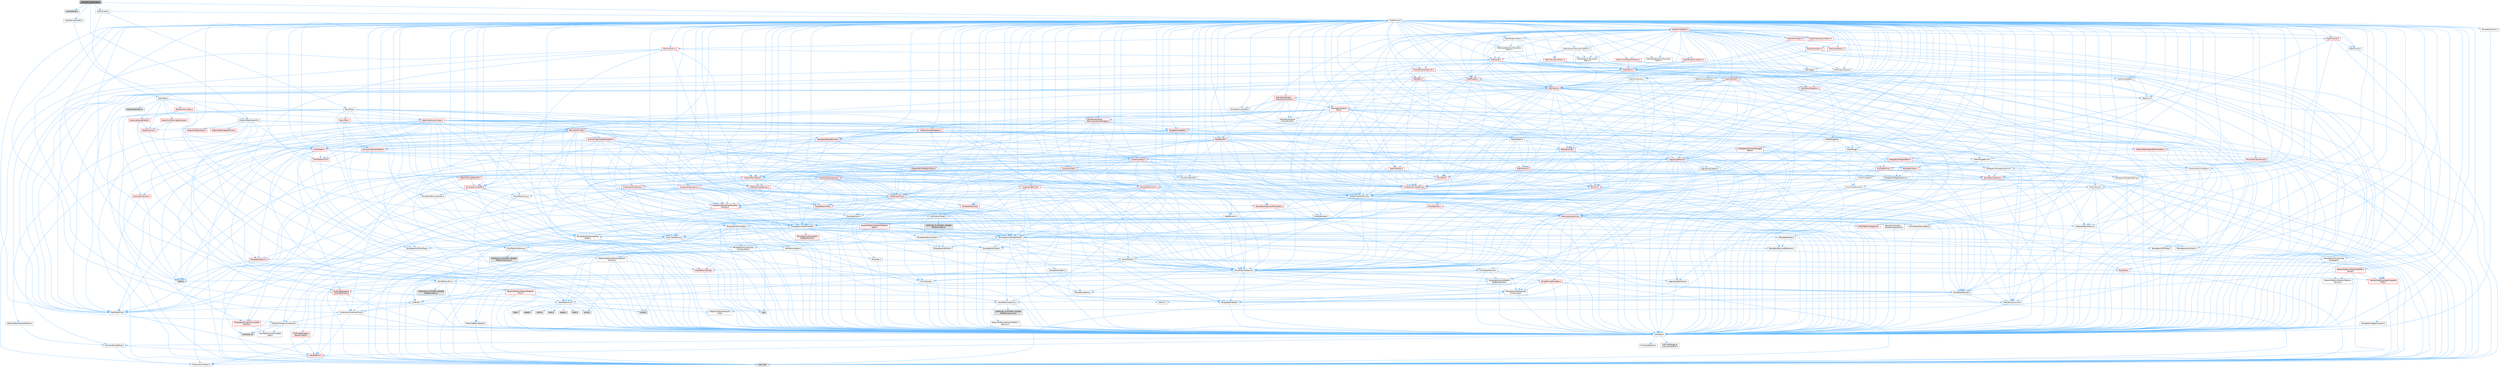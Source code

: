 digraph "AudioDeviceManager.h"
{
 // INTERACTIVE_SVG=YES
 // LATEX_PDF_SIZE
  bgcolor="transparent";
  edge [fontname=Helvetica,fontsize=10,labelfontname=Helvetica,labelfontsize=10];
  node [fontname=Helvetica,fontsize=10,shape=box,height=0.2,width=0.4];
  Node1 [id="Node000001",label="AudioDeviceManager.h",height=0.2,width=0.4,color="gray40", fillcolor="grey60", style="filled", fontcolor="black",tooltip=" "];
  Node1 -> Node2 [id="edge1_Node000001_Node000002",color="steelblue1",style="solid",tooltip=" "];
  Node2 [id="Node000002",label="AudioDefines.h",height=0.2,width=0.4,color="grey60", fillcolor="#E0E0E0", style="filled",tooltip=" "];
  Node1 -> Node3 [id="edge2_Node000001_Node000003",color="steelblue1",style="solid",tooltip=" "];
  Node3 [id="Node000003",label="AudioDeviceHandle.h",height=0.2,width=0.4,color="grey40", fillcolor="white", style="filled",URL="$d5/db6/AudioDeviceHandle_8h.html",tooltip=" "];
  Node3 -> Node4 [id="edge3_Node000003_Node000004",color="steelblue1",style="solid",tooltip=" "];
  Node4 [id="Node000004",label="UObject/WeakObjectPtr.h",height=0.2,width=0.4,color="grey40", fillcolor="white", style="filled",URL="$d6/d96/WeakObjectPtr_8h.html",tooltip=" "];
  Node4 -> Node5 [id="edge4_Node000004_Node000005",color="steelblue1",style="solid",tooltip=" "];
  Node5 [id="Node000005",label="CoreTypes.h",height=0.2,width=0.4,color="grey40", fillcolor="white", style="filled",URL="$dc/dec/CoreTypes_8h.html",tooltip=" "];
  Node5 -> Node6 [id="edge5_Node000005_Node000006",color="steelblue1",style="solid",tooltip=" "];
  Node6 [id="Node000006",label="HAL/Platform.h",height=0.2,width=0.4,color="red", fillcolor="#FFF0F0", style="filled",URL="$d9/dd0/Platform_8h.html",tooltip=" "];
  Node6 -> Node9 [id="edge6_Node000006_Node000009",color="steelblue1",style="solid",tooltip=" "];
  Node9 [id="Node000009",label="type_traits",height=0.2,width=0.4,color="grey60", fillcolor="#E0E0E0", style="filled",tooltip=" "];
  Node6 -> Node10 [id="edge7_Node000006_Node000010",color="steelblue1",style="solid",tooltip=" "];
  Node10 [id="Node000010",label="PreprocessorHelpers.h",height=0.2,width=0.4,color="grey40", fillcolor="white", style="filled",URL="$db/ddb/PreprocessorHelpers_8h.html",tooltip=" "];
  Node5 -> Node16 [id="edge8_Node000005_Node000016",color="steelblue1",style="solid",tooltip=" "];
  Node16 [id="Node000016",label="ProfilingDebugging\l/UMemoryDefines.h",height=0.2,width=0.4,color="grey40", fillcolor="white", style="filled",URL="$d2/da2/UMemoryDefines_8h.html",tooltip=" "];
  Node5 -> Node17 [id="edge9_Node000005_Node000017",color="steelblue1",style="solid",tooltip=" "];
  Node17 [id="Node000017",label="Misc/CoreMiscDefines.h",height=0.2,width=0.4,color="grey40", fillcolor="white", style="filled",URL="$da/d38/CoreMiscDefines_8h.html",tooltip=" "];
  Node17 -> Node6 [id="edge10_Node000017_Node000006",color="steelblue1",style="solid",tooltip=" "];
  Node17 -> Node10 [id="edge11_Node000017_Node000010",color="steelblue1",style="solid",tooltip=" "];
  Node5 -> Node18 [id="edge12_Node000005_Node000018",color="steelblue1",style="solid",tooltip=" "];
  Node18 [id="Node000018",label="Misc/CoreDefines.h",height=0.2,width=0.4,color="grey40", fillcolor="white", style="filled",URL="$d3/dd2/CoreDefines_8h.html",tooltip=" "];
  Node4 -> Node19 [id="edge13_Node000004_Node000019",color="steelblue1",style="solid",tooltip=" "];
  Node19 [id="Node000019",label="Misc/AssertionMacros.h",height=0.2,width=0.4,color="grey40", fillcolor="white", style="filled",URL="$d0/dfa/AssertionMacros_8h.html",tooltip=" "];
  Node19 -> Node5 [id="edge14_Node000019_Node000005",color="steelblue1",style="solid",tooltip=" "];
  Node19 -> Node6 [id="edge15_Node000019_Node000006",color="steelblue1",style="solid",tooltip=" "];
  Node19 -> Node20 [id="edge16_Node000019_Node000020",color="steelblue1",style="solid",tooltip=" "];
  Node20 [id="Node000020",label="HAL/PlatformMisc.h",height=0.2,width=0.4,color="grey40", fillcolor="white", style="filled",URL="$d0/df5/PlatformMisc_8h.html",tooltip=" "];
  Node20 -> Node5 [id="edge17_Node000020_Node000005",color="steelblue1",style="solid",tooltip=" "];
  Node20 -> Node21 [id="edge18_Node000020_Node000021",color="steelblue1",style="solid",tooltip=" "];
  Node21 [id="Node000021",label="GenericPlatform/GenericPlatform\lMisc.h",height=0.2,width=0.4,color="red", fillcolor="#FFF0F0", style="filled",URL="$db/d9a/GenericPlatformMisc_8h.html",tooltip=" "];
  Node21 -> Node27 [id="edge19_Node000021_Node000027",color="steelblue1",style="solid",tooltip=" "];
  Node27 [id="Node000027",label="CoreFwd.h",height=0.2,width=0.4,color="grey40", fillcolor="white", style="filled",URL="$d1/d1e/CoreFwd_8h.html",tooltip=" "];
  Node27 -> Node5 [id="edge20_Node000027_Node000005",color="steelblue1",style="solid",tooltip=" "];
  Node27 -> Node28 [id="edge21_Node000027_Node000028",color="steelblue1",style="solid",tooltip=" "];
  Node28 [id="Node000028",label="Containers/ContainersFwd.h",height=0.2,width=0.4,color="grey40", fillcolor="white", style="filled",URL="$d4/d0a/ContainersFwd_8h.html",tooltip=" "];
  Node28 -> Node6 [id="edge22_Node000028_Node000006",color="steelblue1",style="solid",tooltip=" "];
  Node28 -> Node5 [id="edge23_Node000028_Node000005",color="steelblue1",style="solid",tooltip=" "];
  Node28 -> Node25 [id="edge24_Node000028_Node000025",color="steelblue1",style="solid",tooltip=" "];
  Node25 [id="Node000025",label="Traits/IsContiguousContainer.h",height=0.2,width=0.4,color="grey40", fillcolor="white", style="filled",URL="$d5/d3c/IsContiguousContainer_8h.html",tooltip=" "];
  Node25 -> Node5 [id="edge25_Node000025_Node000005",color="steelblue1",style="solid",tooltip=" "];
  Node25 -> Node26 [id="edge26_Node000025_Node000026",color="steelblue1",style="solid",tooltip=" "];
  Node26 [id="Node000026",label="Misc/StaticAssertComplete\lType.h",height=0.2,width=0.4,color="grey40", fillcolor="white", style="filled",URL="$d5/d4e/StaticAssertCompleteType_8h.html",tooltip=" "];
  Node25 -> Node24 [id="edge27_Node000025_Node000024",color="steelblue1",style="solid",tooltip=" "];
  Node24 [id="Node000024",label="initializer_list",height=0.2,width=0.4,color="grey60", fillcolor="#E0E0E0", style="filled",tooltip=" "];
  Node27 -> Node29 [id="edge28_Node000027_Node000029",color="steelblue1",style="solid",tooltip=" "];
  Node29 [id="Node000029",label="Math/MathFwd.h",height=0.2,width=0.4,color="grey40", fillcolor="white", style="filled",URL="$d2/d10/MathFwd_8h.html",tooltip=" "];
  Node29 -> Node6 [id="edge29_Node000029_Node000006",color="steelblue1",style="solid",tooltip=" "];
  Node27 -> Node30 [id="edge30_Node000027_Node000030",color="steelblue1",style="solid",tooltip=" "];
  Node30 [id="Node000030",label="UObject/UObjectHierarchy\lFwd.h",height=0.2,width=0.4,color="grey40", fillcolor="white", style="filled",URL="$d3/d13/UObjectHierarchyFwd_8h.html",tooltip=" "];
  Node21 -> Node5 [id="edge31_Node000021_Node000005",color="steelblue1",style="solid",tooltip=" "];
  Node21 -> Node32 [id="edge32_Node000021_Node000032",color="steelblue1",style="solid",tooltip=" "];
  Node32 [id="Node000032",label="HAL/PlatformCrt.h",height=0.2,width=0.4,color="grey40", fillcolor="white", style="filled",URL="$d8/d75/PlatformCrt_8h.html",tooltip=" "];
  Node32 -> Node33 [id="edge33_Node000032_Node000033",color="steelblue1",style="solid",tooltip=" "];
  Node33 [id="Node000033",label="new",height=0.2,width=0.4,color="grey60", fillcolor="#E0E0E0", style="filled",tooltip=" "];
  Node32 -> Node34 [id="edge34_Node000032_Node000034",color="steelblue1",style="solid",tooltip=" "];
  Node34 [id="Node000034",label="wchar.h",height=0.2,width=0.4,color="grey60", fillcolor="#E0E0E0", style="filled",tooltip=" "];
  Node32 -> Node35 [id="edge35_Node000032_Node000035",color="steelblue1",style="solid",tooltip=" "];
  Node35 [id="Node000035",label="stddef.h",height=0.2,width=0.4,color="grey60", fillcolor="#E0E0E0", style="filled",tooltip=" "];
  Node32 -> Node36 [id="edge36_Node000032_Node000036",color="steelblue1",style="solid",tooltip=" "];
  Node36 [id="Node000036",label="stdlib.h",height=0.2,width=0.4,color="grey60", fillcolor="#E0E0E0", style="filled",tooltip=" "];
  Node32 -> Node37 [id="edge37_Node000032_Node000037",color="steelblue1",style="solid",tooltip=" "];
  Node37 [id="Node000037",label="stdio.h",height=0.2,width=0.4,color="grey60", fillcolor="#E0E0E0", style="filled",tooltip=" "];
  Node32 -> Node38 [id="edge38_Node000032_Node000038",color="steelblue1",style="solid",tooltip=" "];
  Node38 [id="Node000038",label="stdarg.h",height=0.2,width=0.4,color="grey60", fillcolor="#E0E0E0", style="filled",tooltip=" "];
  Node32 -> Node39 [id="edge39_Node000032_Node000039",color="steelblue1",style="solid",tooltip=" "];
  Node39 [id="Node000039",label="math.h",height=0.2,width=0.4,color="grey60", fillcolor="#E0E0E0", style="filled",tooltip=" "];
  Node32 -> Node40 [id="edge40_Node000032_Node000040",color="steelblue1",style="solid",tooltip=" "];
  Node40 [id="Node000040",label="float.h",height=0.2,width=0.4,color="grey60", fillcolor="#E0E0E0", style="filled",tooltip=" "];
  Node32 -> Node41 [id="edge41_Node000032_Node000041",color="steelblue1",style="solid",tooltip=" "];
  Node41 [id="Node000041",label="string.h",height=0.2,width=0.4,color="grey60", fillcolor="#E0E0E0", style="filled",tooltip=" "];
  Node21 -> Node42 [id="edge42_Node000021_Node000042",color="steelblue1",style="solid",tooltip=" "];
  Node42 [id="Node000042",label="Math/NumericLimits.h",height=0.2,width=0.4,color="grey40", fillcolor="white", style="filled",URL="$df/d1b/NumericLimits_8h.html",tooltip=" "];
  Node42 -> Node5 [id="edge43_Node000042_Node000005",color="steelblue1",style="solid",tooltip=" "];
  Node20 -> Node47 [id="edge44_Node000020_Node000047",color="steelblue1",style="solid",tooltip=" "];
  Node47 [id="Node000047",label="COMPILED_PLATFORM_HEADER\l(PlatformMisc.h)",height=0.2,width=0.4,color="grey60", fillcolor="#E0E0E0", style="filled",tooltip=" "];
  Node20 -> Node48 [id="edge45_Node000020_Node000048",color="steelblue1",style="solid",tooltip=" "];
  Node48 [id="Node000048",label="ProfilingDebugging\l/CpuProfilerTrace.h",height=0.2,width=0.4,color="red", fillcolor="#FFF0F0", style="filled",URL="$da/dcb/CpuProfilerTrace_8h.html",tooltip=" "];
  Node48 -> Node5 [id="edge46_Node000048_Node000005",color="steelblue1",style="solid",tooltip=" "];
  Node48 -> Node28 [id="edge47_Node000048_Node000028",color="steelblue1",style="solid",tooltip=" "];
  Node48 -> Node49 [id="edge48_Node000048_Node000049",color="steelblue1",style="solid",tooltip=" "];
  Node49 [id="Node000049",label="HAL/PlatformAtomics.h",height=0.2,width=0.4,color="grey40", fillcolor="white", style="filled",URL="$d3/d36/PlatformAtomics_8h.html",tooltip=" "];
  Node49 -> Node5 [id="edge49_Node000049_Node000005",color="steelblue1",style="solid",tooltip=" "];
  Node49 -> Node50 [id="edge50_Node000049_Node000050",color="steelblue1",style="solid",tooltip=" "];
  Node50 [id="Node000050",label="GenericPlatform/GenericPlatform\lAtomics.h",height=0.2,width=0.4,color="grey40", fillcolor="white", style="filled",URL="$da/d72/GenericPlatformAtomics_8h.html",tooltip=" "];
  Node50 -> Node5 [id="edge51_Node000050_Node000005",color="steelblue1",style="solid",tooltip=" "];
  Node49 -> Node51 [id="edge52_Node000049_Node000051",color="steelblue1",style="solid",tooltip=" "];
  Node51 [id="Node000051",label="COMPILED_PLATFORM_HEADER\l(PlatformAtomics.h)",height=0.2,width=0.4,color="grey60", fillcolor="#E0E0E0", style="filled",tooltip=" "];
  Node48 -> Node10 [id="edge53_Node000048_Node000010",color="steelblue1",style="solid",tooltip=" "];
  Node19 -> Node10 [id="edge54_Node000019_Node000010",color="steelblue1",style="solid",tooltip=" "];
  Node19 -> Node56 [id="edge55_Node000019_Node000056",color="steelblue1",style="solid",tooltip=" "];
  Node56 [id="Node000056",label="Templates/EnableIf.h",height=0.2,width=0.4,color="grey40", fillcolor="white", style="filled",URL="$d7/d60/EnableIf_8h.html",tooltip=" "];
  Node56 -> Node5 [id="edge56_Node000056_Node000005",color="steelblue1",style="solid",tooltip=" "];
  Node19 -> Node57 [id="edge57_Node000019_Node000057",color="steelblue1",style="solid",tooltip=" "];
  Node57 [id="Node000057",label="Templates/IsArrayOrRefOf\lTypeByPredicate.h",height=0.2,width=0.4,color="grey40", fillcolor="white", style="filled",URL="$d6/da1/IsArrayOrRefOfTypeByPredicate_8h.html",tooltip=" "];
  Node57 -> Node5 [id="edge58_Node000057_Node000005",color="steelblue1",style="solid",tooltip=" "];
  Node19 -> Node58 [id="edge59_Node000019_Node000058",color="steelblue1",style="solid",tooltip=" "];
  Node58 [id="Node000058",label="Templates/IsValidVariadic\lFunctionArg.h",height=0.2,width=0.4,color="grey40", fillcolor="white", style="filled",URL="$d0/dc8/IsValidVariadicFunctionArg_8h.html",tooltip=" "];
  Node58 -> Node5 [id="edge60_Node000058_Node000005",color="steelblue1",style="solid",tooltip=" "];
  Node58 -> Node59 [id="edge61_Node000058_Node000059",color="steelblue1",style="solid",tooltip=" "];
  Node59 [id="Node000059",label="IsEnum.h",height=0.2,width=0.4,color="grey40", fillcolor="white", style="filled",URL="$d4/de5/IsEnum_8h.html",tooltip=" "];
  Node58 -> Node9 [id="edge62_Node000058_Node000009",color="steelblue1",style="solid",tooltip=" "];
  Node19 -> Node60 [id="edge63_Node000019_Node000060",color="steelblue1",style="solid",tooltip=" "];
  Node60 [id="Node000060",label="Traits/IsCharEncodingCompatible\lWith.h",height=0.2,width=0.4,color="red", fillcolor="#FFF0F0", style="filled",URL="$df/dd1/IsCharEncodingCompatibleWith_8h.html",tooltip=" "];
  Node60 -> Node9 [id="edge64_Node000060_Node000009",color="steelblue1",style="solid",tooltip=" "];
  Node19 -> Node62 [id="edge65_Node000019_Node000062",color="steelblue1",style="solid",tooltip=" "];
  Node62 [id="Node000062",label="Misc/VarArgs.h",height=0.2,width=0.4,color="grey40", fillcolor="white", style="filled",URL="$d5/d6f/VarArgs_8h.html",tooltip=" "];
  Node62 -> Node5 [id="edge66_Node000062_Node000005",color="steelblue1",style="solid",tooltip=" "];
  Node19 -> Node63 [id="edge67_Node000019_Node000063",color="steelblue1",style="solid",tooltip=" "];
  Node63 [id="Node000063",label="String/FormatStringSan.h",height=0.2,width=0.4,color="red", fillcolor="#FFF0F0", style="filled",URL="$d3/d8b/FormatStringSan_8h.html",tooltip=" "];
  Node63 -> Node9 [id="edge68_Node000063_Node000009",color="steelblue1",style="solid",tooltip=" "];
  Node63 -> Node5 [id="edge69_Node000063_Node000005",color="steelblue1",style="solid",tooltip=" "];
  Node63 -> Node64 [id="edge70_Node000063_Node000064",color="steelblue1",style="solid",tooltip=" "];
  Node64 [id="Node000064",label="Templates/Requires.h",height=0.2,width=0.4,color="grey40", fillcolor="white", style="filled",URL="$dc/d96/Requires_8h.html",tooltip=" "];
  Node64 -> Node56 [id="edge71_Node000064_Node000056",color="steelblue1",style="solid",tooltip=" "];
  Node64 -> Node9 [id="edge72_Node000064_Node000009",color="steelblue1",style="solid",tooltip=" "];
  Node63 -> Node65 [id="edge73_Node000063_Node000065",color="steelblue1",style="solid",tooltip=" "];
  Node65 [id="Node000065",label="Templates/Identity.h",height=0.2,width=0.4,color="grey40", fillcolor="white", style="filled",URL="$d0/dd5/Identity_8h.html",tooltip=" "];
  Node63 -> Node58 [id="edge74_Node000063_Node000058",color="steelblue1",style="solid",tooltip=" "];
  Node63 -> Node28 [id="edge75_Node000063_Node000028",color="steelblue1",style="solid",tooltip=" "];
  Node19 -> Node69 [id="edge76_Node000019_Node000069",color="steelblue1",style="solid",tooltip=" "];
  Node69 [id="Node000069",label="atomic",height=0.2,width=0.4,color="grey60", fillcolor="#E0E0E0", style="filled",tooltip=" "];
  Node4 -> Node70 [id="edge77_Node000004_Node000070",color="steelblue1",style="solid",tooltip=" "];
  Node70 [id="Node000070",label="Templates/UnrealTemplate.h",height=0.2,width=0.4,color="grey40", fillcolor="white", style="filled",URL="$d4/d24/UnrealTemplate_8h.html",tooltip=" "];
  Node70 -> Node5 [id="edge78_Node000070_Node000005",color="steelblue1",style="solid",tooltip=" "];
  Node70 -> Node71 [id="edge79_Node000070_Node000071",color="steelblue1",style="solid",tooltip=" "];
  Node71 [id="Node000071",label="Templates/IsPointer.h",height=0.2,width=0.4,color="grey40", fillcolor="white", style="filled",URL="$d7/d05/IsPointer_8h.html",tooltip=" "];
  Node71 -> Node5 [id="edge80_Node000071_Node000005",color="steelblue1",style="solid",tooltip=" "];
  Node70 -> Node72 [id="edge81_Node000070_Node000072",color="steelblue1",style="solid",tooltip=" "];
  Node72 [id="Node000072",label="HAL/UnrealMemory.h",height=0.2,width=0.4,color="grey40", fillcolor="white", style="filled",URL="$d9/d96/UnrealMemory_8h.html",tooltip=" "];
  Node72 -> Node5 [id="edge82_Node000072_Node000005",color="steelblue1",style="solid",tooltip=" "];
  Node72 -> Node73 [id="edge83_Node000072_Node000073",color="steelblue1",style="solid",tooltip=" "];
  Node73 [id="Node000073",label="GenericPlatform/GenericPlatform\lMemory.h",height=0.2,width=0.4,color="grey40", fillcolor="white", style="filled",URL="$dd/d22/GenericPlatformMemory_8h.html",tooltip=" "];
  Node73 -> Node27 [id="edge84_Node000073_Node000027",color="steelblue1",style="solid",tooltip=" "];
  Node73 -> Node5 [id="edge85_Node000073_Node000005",color="steelblue1",style="solid",tooltip=" "];
  Node73 -> Node74 [id="edge86_Node000073_Node000074",color="steelblue1",style="solid",tooltip=" "];
  Node74 [id="Node000074",label="HAL/PlatformString.h",height=0.2,width=0.4,color="red", fillcolor="#FFF0F0", style="filled",URL="$db/db5/PlatformString_8h.html",tooltip=" "];
  Node74 -> Node5 [id="edge87_Node000074_Node000005",color="steelblue1",style="solid",tooltip=" "];
  Node73 -> Node41 [id="edge88_Node000073_Node000041",color="steelblue1",style="solid",tooltip=" "];
  Node73 -> Node34 [id="edge89_Node000073_Node000034",color="steelblue1",style="solid",tooltip=" "];
  Node72 -> Node76 [id="edge90_Node000072_Node000076",color="steelblue1",style="solid",tooltip=" "];
  Node76 [id="Node000076",label="HAL/MemoryBase.h",height=0.2,width=0.4,color="grey40", fillcolor="white", style="filled",URL="$d6/d9f/MemoryBase_8h.html",tooltip=" "];
  Node76 -> Node5 [id="edge91_Node000076_Node000005",color="steelblue1",style="solid",tooltip=" "];
  Node76 -> Node49 [id="edge92_Node000076_Node000049",color="steelblue1",style="solid",tooltip=" "];
  Node76 -> Node32 [id="edge93_Node000076_Node000032",color="steelblue1",style="solid",tooltip=" "];
  Node76 -> Node77 [id="edge94_Node000076_Node000077",color="steelblue1",style="solid",tooltip=" "];
  Node77 [id="Node000077",label="Misc/Exec.h",height=0.2,width=0.4,color="grey40", fillcolor="white", style="filled",URL="$de/ddb/Exec_8h.html",tooltip=" "];
  Node77 -> Node5 [id="edge95_Node000077_Node000005",color="steelblue1",style="solid",tooltip=" "];
  Node77 -> Node19 [id="edge96_Node000077_Node000019",color="steelblue1",style="solid",tooltip=" "];
  Node76 -> Node78 [id="edge97_Node000076_Node000078",color="steelblue1",style="solid",tooltip=" "];
  Node78 [id="Node000078",label="Misc/OutputDevice.h",height=0.2,width=0.4,color="grey40", fillcolor="white", style="filled",URL="$d7/d32/OutputDevice_8h.html",tooltip=" "];
  Node78 -> Node27 [id="edge98_Node000078_Node000027",color="steelblue1",style="solid",tooltip=" "];
  Node78 -> Node5 [id="edge99_Node000078_Node000005",color="steelblue1",style="solid",tooltip=" "];
  Node78 -> Node79 [id="edge100_Node000078_Node000079",color="steelblue1",style="solid",tooltip=" "];
  Node79 [id="Node000079",label="Logging/LogVerbosity.h",height=0.2,width=0.4,color="grey40", fillcolor="white", style="filled",URL="$d2/d8f/LogVerbosity_8h.html",tooltip=" "];
  Node79 -> Node5 [id="edge101_Node000079_Node000005",color="steelblue1",style="solid",tooltip=" "];
  Node78 -> Node62 [id="edge102_Node000078_Node000062",color="steelblue1",style="solid",tooltip=" "];
  Node78 -> Node57 [id="edge103_Node000078_Node000057",color="steelblue1",style="solid",tooltip=" "];
  Node78 -> Node58 [id="edge104_Node000078_Node000058",color="steelblue1",style="solid",tooltip=" "];
  Node78 -> Node60 [id="edge105_Node000078_Node000060",color="steelblue1",style="solid",tooltip=" "];
  Node76 -> Node80 [id="edge106_Node000076_Node000080",color="steelblue1",style="solid",tooltip=" "];
  Node80 [id="Node000080",label="Templates/Atomic.h",height=0.2,width=0.4,color="red", fillcolor="#FFF0F0", style="filled",URL="$d3/d91/Atomic_8h.html",tooltip=" "];
  Node80 -> Node69 [id="edge107_Node000080_Node000069",color="steelblue1",style="solid",tooltip=" "];
  Node72 -> Node89 [id="edge108_Node000072_Node000089",color="steelblue1",style="solid",tooltip=" "];
  Node89 [id="Node000089",label="HAL/PlatformMemory.h",height=0.2,width=0.4,color="grey40", fillcolor="white", style="filled",URL="$de/d68/PlatformMemory_8h.html",tooltip=" "];
  Node89 -> Node5 [id="edge109_Node000089_Node000005",color="steelblue1",style="solid",tooltip=" "];
  Node89 -> Node73 [id="edge110_Node000089_Node000073",color="steelblue1",style="solid",tooltip=" "];
  Node89 -> Node90 [id="edge111_Node000089_Node000090",color="steelblue1",style="solid",tooltip=" "];
  Node90 [id="Node000090",label="COMPILED_PLATFORM_HEADER\l(PlatformMemory.h)",height=0.2,width=0.4,color="grey60", fillcolor="#E0E0E0", style="filled",tooltip=" "];
  Node72 -> Node91 [id="edge112_Node000072_Node000091",color="steelblue1",style="solid",tooltip=" "];
  Node91 [id="Node000091",label="ProfilingDebugging\l/MemoryTrace.h",height=0.2,width=0.4,color="red", fillcolor="#FFF0F0", style="filled",URL="$da/dd7/MemoryTrace_8h.html",tooltip=" "];
  Node91 -> Node6 [id="edge113_Node000091_Node000006",color="steelblue1",style="solid",tooltip=" "];
  Node72 -> Node71 [id="edge114_Node000072_Node000071",color="steelblue1",style="solid",tooltip=" "];
  Node70 -> Node92 [id="edge115_Node000070_Node000092",color="steelblue1",style="solid",tooltip=" "];
  Node92 [id="Node000092",label="Templates/CopyQualifiers\lAndRefsFromTo.h",height=0.2,width=0.4,color="red", fillcolor="#FFF0F0", style="filled",URL="$d3/db3/CopyQualifiersAndRefsFromTo_8h.html",tooltip=" "];
  Node70 -> Node94 [id="edge116_Node000070_Node000094",color="steelblue1",style="solid",tooltip=" "];
  Node94 [id="Node000094",label="Templates/UnrealTypeTraits.h",height=0.2,width=0.4,color="grey40", fillcolor="white", style="filled",URL="$d2/d2d/UnrealTypeTraits_8h.html",tooltip=" "];
  Node94 -> Node5 [id="edge117_Node000094_Node000005",color="steelblue1",style="solid",tooltip=" "];
  Node94 -> Node71 [id="edge118_Node000094_Node000071",color="steelblue1",style="solid",tooltip=" "];
  Node94 -> Node19 [id="edge119_Node000094_Node000019",color="steelblue1",style="solid",tooltip=" "];
  Node94 -> Node85 [id="edge120_Node000094_Node000085",color="steelblue1",style="solid",tooltip=" "];
  Node85 [id="Node000085",label="Templates/AndOrNot.h",height=0.2,width=0.4,color="grey40", fillcolor="white", style="filled",URL="$db/d0a/AndOrNot_8h.html",tooltip=" "];
  Node85 -> Node5 [id="edge121_Node000085_Node000005",color="steelblue1",style="solid",tooltip=" "];
  Node94 -> Node56 [id="edge122_Node000094_Node000056",color="steelblue1",style="solid",tooltip=" "];
  Node94 -> Node95 [id="edge123_Node000094_Node000095",color="steelblue1",style="solid",tooltip=" "];
  Node95 [id="Node000095",label="Templates/IsArithmetic.h",height=0.2,width=0.4,color="grey40", fillcolor="white", style="filled",URL="$d2/d5d/IsArithmetic_8h.html",tooltip=" "];
  Node95 -> Node5 [id="edge124_Node000095_Node000005",color="steelblue1",style="solid",tooltip=" "];
  Node94 -> Node59 [id="edge125_Node000094_Node000059",color="steelblue1",style="solid",tooltip=" "];
  Node94 -> Node96 [id="edge126_Node000094_Node000096",color="steelblue1",style="solid",tooltip=" "];
  Node96 [id="Node000096",label="Templates/Models.h",height=0.2,width=0.4,color="grey40", fillcolor="white", style="filled",URL="$d3/d0c/Models_8h.html",tooltip=" "];
  Node96 -> Node65 [id="edge127_Node000096_Node000065",color="steelblue1",style="solid",tooltip=" "];
  Node94 -> Node97 [id="edge128_Node000094_Node000097",color="steelblue1",style="solid",tooltip=" "];
  Node97 [id="Node000097",label="Templates/IsPODType.h",height=0.2,width=0.4,color="grey40", fillcolor="white", style="filled",URL="$d7/db1/IsPODType_8h.html",tooltip=" "];
  Node97 -> Node5 [id="edge129_Node000097_Node000005",color="steelblue1",style="solid",tooltip=" "];
  Node94 -> Node98 [id="edge130_Node000094_Node000098",color="steelblue1",style="solid",tooltip=" "];
  Node98 [id="Node000098",label="Templates/IsUECoreType.h",height=0.2,width=0.4,color="grey40", fillcolor="white", style="filled",URL="$d1/db8/IsUECoreType_8h.html",tooltip=" "];
  Node98 -> Node5 [id="edge131_Node000098_Node000005",color="steelblue1",style="solid",tooltip=" "];
  Node98 -> Node9 [id="edge132_Node000098_Node000009",color="steelblue1",style="solid",tooltip=" "];
  Node94 -> Node86 [id="edge133_Node000094_Node000086",color="steelblue1",style="solid",tooltip=" "];
  Node86 [id="Node000086",label="Templates/IsTriviallyCopy\lConstructible.h",height=0.2,width=0.4,color="grey40", fillcolor="white", style="filled",URL="$d3/d78/IsTriviallyCopyConstructible_8h.html",tooltip=" "];
  Node86 -> Node5 [id="edge134_Node000086_Node000005",color="steelblue1",style="solid",tooltip=" "];
  Node86 -> Node9 [id="edge135_Node000086_Node000009",color="steelblue1",style="solid",tooltip=" "];
  Node70 -> Node99 [id="edge136_Node000070_Node000099",color="steelblue1",style="solid",tooltip=" "];
  Node99 [id="Node000099",label="Templates/RemoveReference.h",height=0.2,width=0.4,color="grey40", fillcolor="white", style="filled",URL="$da/dbe/RemoveReference_8h.html",tooltip=" "];
  Node99 -> Node5 [id="edge137_Node000099_Node000005",color="steelblue1",style="solid",tooltip=" "];
  Node70 -> Node64 [id="edge138_Node000070_Node000064",color="steelblue1",style="solid",tooltip=" "];
  Node70 -> Node100 [id="edge139_Node000070_Node000100",color="steelblue1",style="solid",tooltip=" "];
  Node100 [id="Node000100",label="Templates/TypeCompatible\lBytes.h",height=0.2,width=0.4,color="grey40", fillcolor="white", style="filled",URL="$df/d0a/TypeCompatibleBytes_8h.html",tooltip=" "];
  Node100 -> Node5 [id="edge140_Node000100_Node000005",color="steelblue1",style="solid",tooltip=" "];
  Node100 -> Node41 [id="edge141_Node000100_Node000041",color="steelblue1",style="solid",tooltip=" "];
  Node100 -> Node33 [id="edge142_Node000100_Node000033",color="steelblue1",style="solid",tooltip=" "];
  Node100 -> Node9 [id="edge143_Node000100_Node000009",color="steelblue1",style="solid",tooltip=" "];
  Node70 -> Node65 [id="edge144_Node000070_Node000065",color="steelblue1",style="solid",tooltip=" "];
  Node70 -> Node25 [id="edge145_Node000070_Node000025",color="steelblue1",style="solid",tooltip=" "];
  Node70 -> Node101 [id="edge146_Node000070_Node000101",color="steelblue1",style="solid",tooltip=" "];
  Node101 [id="Node000101",label="Traits/UseBitwiseSwap.h",height=0.2,width=0.4,color="grey40", fillcolor="white", style="filled",URL="$db/df3/UseBitwiseSwap_8h.html",tooltip=" "];
  Node101 -> Node5 [id="edge147_Node000101_Node000005",color="steelblue1",style="solid",tooltip=" "];
  Node101 -> Node9 [id="edge148_Node000101_Node000009",color="steelblue1",style="solid",tooltip=" "];
  Node70 -> Node9 [id="edge149_Node000070_Node000009",color="steelblue1",style="solid",tooltip=" "];
  Node4 -> Node102 [id="edge150_Node000004_Node000102",color="steelblue1",style="solid",tooltip=" "];
  Node102 [id="Node000102",label="UObject/ScriptDelegates.h",height=0.2,width=0.4,color="red", fillcolor="#FFF0F0", style="filled",URL="$de/d81/ScriptDelegates_8h.html",tooltip=" "];
  Node102 -> Node103 [id="edge151_Node000102_Node000103",color="steelblue1",style="solid",tooltip=" "];
  Node103 [id="Node000103",label="Containers/Array.h",height=0.2,width=0.4,color="red", fillcolor="#FFF0F0", style="filled",URL="$df/dd0/Array_8h.html",tooltip=" "];
  Node103 -> Node5 [id="edge152_Node000103_Node000005",color="steelblue1",style="solid",tooltip=" "];
  Node103 -> Node19 [id="edge153_Node000103_Node000019",color="steelblue1",style="solid",tooltip=" "];
  Node103 -> Node72 [id="edge154_Node000103_Node000072",color="steelblue1",style="solid",tooltip=" "];
  Node103 -> Node94 [id="edge155_Node000103_Node000094",color="steelblue1",style="solid",tooltip=" "];
  Node103 -> Node70 [id="edge156_Node000103_Node000070",color="steelblue1",style="solid",tooltip=" "];
  Node103 -> Node109 [id="edge157_Node000103_Node000109",color="steelblue1",style="solid",tooltip=" "];
  Node109 [id="Node000109",label="Containers/ContainerAllocation\lPolicies.h",height=0.2,width=0.4,color="red", fillcolor="#FFF0F0", style="filled",URL="$d7/dff/ContainerAllocationPolicies_8h.html",tooltip=" "];
  Node109 -> Node5 [id="edge158_Node000109_Node000005",color="steelblue1",style="solid",tooltip=" "];
  Node109 -> Node109 [id="edge159_Node000109_Node000109",color="steelblue1",style="solid",tooltip=" "];
  Node109 -> Node111 [id="edge160_Node000109_Node000111",color="steelblue1",style="solid",tooltip=" "];
  Node111 [id="Node000111",label="HAL/PlatformMath.h",height=0.2,width=0.4,color="grey40", fillcolor="white", style="filled",URL="$dc/d53/PlatformMath_8h.html",tooltip=" "];
  Node111 -> Node5 [id="edge161_Node000111_Node000005",color="steelblue1",style="solid",tooltip=" "];
  Node111 -> Node112 [id="edge162_Node000111_Node000112",color="steelblue1",style="solid",tooltip=" "];
  Node112 [id="Node000112",label="GenericPlatform/GenericPlatform\lMath.h",height=0.2,width=0.4,color="red", fillcolor="#FFF0F0", style="filled",URL="$d5/d79/GenericPlatformMath_8h.html",tooltip=" "];
  Node112 -> Node5 [id="edge163_Node000112_Node000005",color="steelblue1",style="solid",tooltip=" "];
  Node112 -> Node28 [id="edge164_Node000112_Node000028",color="steelblue1",style="solid",tooltip=" "];
  Node112 -> Node32 [id="edge165_Node000112_Node000032",color="steelblue1",style="solid",tooltip=" "];
  Node112 -> Node85 [id="edge166_Node000112_Node000085",color="steelblue1",style="solid",tooltip=" "];
  Node112 -> Node113 [id="edge167_Node000112_Node000113",color="steelblue1",style="solid",tooltip=" "];
  Node113 [id="Node000113",label="Templates/Decay.h",height=0.2,width=0.4,color="grey40", fillcolor="white", style="filled",URL="$dd/d0f/Decay_8h.html",tooltip=" "];
  Node113 -> Node5 [id="edge168_Node000113_Node000005",color="steelblue1",style="solid",tooltip=" "];
  Node113 -> Node99 [id="edge169_Node000113_Node000099",color="steelblue1",style="solid",tooltip=" "];
  Node113 -> Node9 [id="edge170_Node000113_Node000009",color="steelblue1",style="solid",tooltip=" "];
  Node112 -> Node94 [id="edge171_Node000112_Node000094",color="steelblue1",style="solid",tooltip=" "];
  Node112 -> Node64 [id="edge172_Node000112_Node000064",color="steelblue1",style="solid",tooltip=" "];
  Node112 -> Node100 [id="edge173_Node000112_Node000100",color="steelblue1",style="solid",tooltip=" "];
  Node112 -> Node9 [id="edge174_Node000112_Node000009",color="steelblue1",style="solid",tooltip=" "];
  Node111 -> Node118 [id="edge175_Node000111_Node000118",color="steelblue1",style="solid",tooltip=" "];
  Node118 [id="Node000118",label="COMPILED_PLATFORM_HEADER\l(PlatformMath.h)",height=0.2,width=0.4,color="grey60", fillcolor="#E0E0E0", style="filled",tooltip=" "];
  Node109 -> Node72 [id="edge176_Node000109_Node000072",color="steelblue1",style="solid",tooltip=" "];
  Node109 -> Node42 [id="edge177_Node000109_Node000042",color="steelblue1",style="solid",tooltip=" "];
  Node109 -> Node19 [id="edge178_Node000109_Node000019",color="steelblue1",style="solid",tooltip=" "];
  Node109 -> Node120 [id="edge179_Node000109_Node000120",color="steelblue1",style="solid",tooltip=" "];
  Node120 [id="Node000120",label="Templates/MemoryOps.h",height=0.2,width=0.4,color="grey40", fillcolor="white", style="filled",URL="$db/dea/MemoryOps_8h.html",tooltip=" "];
  Node120 -> Node5 [id="edge180_Node000120_Node000005",color="steelblue1",style="solid",tooltip=" "];
  Node120 -> Node72 [id="edge181_Node000120_Node000072",color="steelblue1",style="solid",tooltip=" "];
  Node120 -> Node87 [id="edge182_Node000120_Node000087",color="steelblue1",style="solid",tooltip=" "];
  Node87 [id="Node000087",label="Templates/IsTriviallyCopy\lAssignable.h",height=0.2,width=0.4,color="grey40", fillcolor="white", style="filled",URL="$d2/df2/IsTriviallyCopyAssignable_8h.html",tooltip=" "];
  Node87 -> Node5 [id="edge183_Node000087_Node000005",color="steelblue1",style="solid",tooltip=" "];
  Node87 -> Node9 [id="edge184_Node000087_Node000009",color="steelblue1",style="solid",tooltip=" "];
  Node120 -> Node86 [id="edge185_Node000120_Node000086",color="steelblue1",style="solid",tooltip=" "];
  Node120 -> Node64 [id="edge186_Node000120_Node000064",color="steelblue1",style="solid",tooltip=" "];
  Node120 -> Node94 [id="edge187_Node000120_Node000094",color="steelblue1",style="solid",tooltip=" "];
  Node120 -> Node101 [id="edge188_Node000120_Node000101",color="steelblue1",style="solid",tooltip=" "];
  Node120 -> Node33 [id="edge189_Node000120_Node000033",color="steelblue1",style="solid",tooltip=" "];
  Node120 -> Node9 [id="edge190_Node000120_Node000009",color="steelblue1",style="solid",tooltip=" "];
  Node109 -> Node100 [id="edge191_Node000109_Node000100",color="steelblue1",style="solid",tooltip=" "];
  Node109 -> Node9 [id="edge192_Node000109_Node000009",color="steelblue1",style="solid",tooltip=" "];
  Node103 -> Node122 [id="edge193_Node000103_Node000122",color="steelblue1",style="solid",tooltip=" "];
  Node122 [id="Node000122",label="Serialization/Archive.h",height=0.2,width=0.4,color="red", fillcolor="#FFF0F0", style="filled",URL="$d7/d3b/Archive_8h.html",tooltip=" "];
  Node122 -> Node27 [id="edge194_Node000122_Node000027",color="steelblue1",style="solid",tooltip=" "];
  Node122 -> Node5 [id="edge195_Node000122_Node000005",color="steelblue1",style="solid",tooltip=" "];
  Node122 -> Node123 [id="edge196_Node000122_Node000123",color="steelblue1",style="solid",tooltip=" "];
  Node123 [id="Node000123",label="HAL/PlatformProperties.h",height=0.2,width=0.4,color="red", fillcolor="#FFF0F0", style="filled",URL="$d9/db0/PlatformProperties_8h.html",tooltip=" "];
  Node123 -> Node5 [id="edge197_Node000123_Node000005",color="steelblue1",style="solid",tooltip=" "];
  Node122 -> Node126 [id="edge198_Node000122_Node000126",color="steelblue1",style="solid",tooltip=" "];
  Node126 [id="Node000126",label="Internationalization\l/TextNamespaceFwd.h",height=0.2,width=0.4,color="grey40", fillcolor="white", style="filled",URL="$d8/d97/TextNamespaceFwd_8h.html",tooltip=" "];
  Node126 -> Node5 [id="edge199_Node000126_Node000005",color="steelblue1",style="solid",tooltip=" "];
  Node122 -> Node29 [id="edge200_Node000122_Node000029",color="steelblue1",style="solid",tooltip=" "];
  Node122 -> Node19 [id="edge201_Node000122_Node000019",color="steelblue1",style="solid",tooltip=" "];
  Node122 -> Node127 [id="edge202_Node000122_Node000127",color="steelblue1",style="solid",tooltip=" "];
  Node127 [id="Node000127",label="Misc/EngineVersionBase.h",height=0.2,width=0.4,color="grey40", fillcolor="white", style="filled",URL="$d5/d2b/EngineVersionBase_8h.html",tooltip=" "];
  Node127 -> Node5 [id="edge203_Node000127_Node000005",color="steelblue1",style="solid",tooltip=" "];
  Node122 -> Node62 [id="edge204_Node000122_Node000062",color="steelblue1",style="solid",tooltip=" "];
  Node122 -> Node56 [id="edge205_Node000122_Node000056",color="steelblue1",style="solid",tooltip=" "];
  Node122 -> Node57 [id="edge206_Node000122_Node000057",color="steelblue1",style="solid",tooltip=" "];
  Node122 -> Node130 [id="edge207_Node000122_Node000130",color="steelblue1",style="solid",tooltip=" "];
  Node130 [id="Node000130",label="Templates/IsEnumClass.h",height=0.2,width=0.4,color="grey40", fillcolor="white", style="filled",URL="$d7/d15/IsEnumClass_8h.html",tooltip=" "];
  Node130 -> Node5 [id="edge208_Node000130_Node000005",color="steelblue1",style="solid",tooltip=" "];
  Node130 -> Node85 [id="edge209_Node000130_Node000085",color="steelblue1",style="solid",tooltip=" "];
  Node122 -> Node58 [id="edge210_Node000122_Node000058",color="steelblue1",style="solid",tooltip=" "];
  Node122 -> Node70 [id="edge211_Node000122_Node000070",color="steelblue1",style="solid",tooltip=" "];
  Node122 -> Node60 [id="edge212_Node000122_Node000060",color="steelblue1",style="solid",tooltip=" "];
  Node122 -> Node131 [id="edge213_Node000122_Node000131",color="steelblue1",style="solid",tooltip=" "];
  Node131 [id="Node000131",label="UObject/ObjectVersion.h",height=0.2,width=0.4,color="grey40", fillcolor="white", style="filled",URL="$da/d63/ObjectVersion_8h.html",tooltip=" "];
  Node131 -> Node5 [id="edge214_Node000131_Node000005",color="steelblue1",style="solid",tooltip=" "];
  Node103 -> Node148 [id="edge215_Node000103_Node000148",color="steelblue1",style="solid",tooltip=" "];
  Node148 [id="Node000148",label="Templates/Invoke.h",height=0.2,width=0.4,color="red", fillcolor="#FFF0F0", style="filled",URL="$d7/deb/Invoke_8h.html",tooltip=" "];
  Node148 -> Node5 [id="edge216_Node000148_Node000005",color="steelblue1",style="solid",tooltip=" "];
  Node148 -> Node70 [id="edge217_Node000148_Node000070",color="steelblue1",style="solid",tooltip=" "];
  Node148 -> Node9 [id="edge218_Node000148_Node000009",color="steelblue1",style="solid",tooltip=" "];
  Node103 -> Node153 [id="edge219_Node000103_Node000153",color="steelblue1",style="solid",tooltip=" "];
  Node153 [id="Node000153",label="Templates/Less.h",height=0.2,width=0.4,color="grey40", fillcolor="white", style="filled",URL="$de/dc8/Less_8h.html",tooltip=" "];
  Node153 -> Node5 [id="edge220_Node000153_Node000005",color="steelblue1",style="solid",tooltip=" "];
  Node153 -> Node70 [id="edge221_Node000153_Node000070",color="steelblue1",style="solid",tooltip=" "];
  Node103 -> Node64 [id="edge222_Node000103_Node000064",color="steelblue1",style="solid",tooltip=" "];
  Node103 -> Node161 [id="edge223_Node000103_Node000161",color="steelblue1",style="solid",tooltip=" "];
  Node161 [id="Node000161",label="Templates/Sorting.h",height=0.2,width=0.4,color="red", fillcolor="#FFF0F0", style="filled",URL="$d3/d9e/Sorting_8h.html",tooltip=" "];
  Node161 -> Node5 [id="edge224_Node000161_Node000005",color="steelblue1",style="solid",tooltip=" "];
  Node161 -> Node111 [id="edge225_Node000161_Node000111",color="steelblue1",style="solid",tooltip=" "];
  Node161 -> Node153 [id="edge226_Node000161_Node000153",color="steelblue1",style="solid",tooltip=" "];
  Node103 -> Node165 [id="edge227_Node000103_Node000165",color="steelblue1",style="solid",tooltip=" "];
  Node165 [id="Node000165",label="Templates/AlignmentTemplates.h",height=0.2,width=0.4,color="red", fillcolor="#FFF0F0", style="filled",URL="$dd/d32/AlignmentTemplates_8h.html",tooltip=" "];
  Node165 -> Node5 [id="edge228_Node000165_Node000005",color="steelblue1",style="solid",tooltip=" "];
  Node165 -> Node71 [id="edge229_Node000165_Node000071",color="steelblue1",style="solid",tooltip=" "];
  Node103 -> Node9 [id="edge230_Node000103_Node000009",color="steelblue1",style="solid",tooltip=" "];
  Node102 -> Node109 [id="edge231_Node000102_Node000109",color="steelblue1",style="solid",tooltip=" "];
  Node102 -> Node166 [id="edge232_Node000102_Node000166",color="steelblue1",style="solid",tooltip=" "];
  Node166 [id="Node000166",label="Containers/UnrealString.h",height=0.2,width=0.4,color="red", fillcolor="#FFF0F0", style="filled",URL="$d5/dba/UnrealString_8h.html",tooltip=" "];
  Node102 -> Node19 [id="edge233_Node000102_Node000019",color="steelblue1",style="solid",tooltip=" "];
  Node102 -> Node181 [id="edge234_Node000102_Node000181",color="steelblue1",style="solid",tooltip=" "];
  Node181 [id="Node000181",label="Templates/SharedPointer.h",height=0.2,width=0.4,color="red", fillcolor="#FFF0F0", style="filled",URL="$d2/d17/SharedPointer_8h.html",tooltip=" "];
  Node181 -> Node5 [id="edge235_Node000181_Node000005",color="steelblue1",style="solid",tooltip=" "];
  Node181 -> Node182 [id="edge236_Node000181_Node000182",color="steelblue1",style="solid",tooltip=" "];
  Node182 [id="Node000182",label="Templates/PointerIsConvertible\lFromTo.h",height=0.2,width=0.4,color="red", fillcolor="#FFF0F0", style="filled",URL="$d6/d65/PointerIsConvertibleFromTo_8h.html",tooltip=" "];
  Node182 -> Node5 [id="edge237_Node000182_Node000005",color="steelblue1",style="solid",tooltip=" "];
  Node182 -> Node26 [id="edge238_Node000182_Node000026",color="steelblue1",style="solid",tooltip=" "];
  Node182 -> Node9 [id="edge239_Node000182_Node000009",color="steelblue1",style="solid",tooltip=" "];
  Node181 -> Node19 [id="edge240_Node000181_Node000019",color="steelblue1",style="solid",tooltip=" "];
  Node181 -> Node72 [id="edge241_Node000181_Node000072",color="steelblue1",style="solid",tooltip=" "];
  Node181 -> Node103 [id="edge242_Node000181_Node000103",color="steelblue1",style="solid",tooltip=" "];
  Node181 -> Node183 [id="edge243_Node000181_Node000183",color="steelblue1",style="solid",tooltip=" "];
  Node183 [id="Node000183",label="Containers/Map.h",height=0.2,width=0.4,color="red", fillcolor="#FFF0F0", style="filled",URL="$df/d79/Map_8h.html",tooltip=" "];
  Node183 -> Node5 [id="edge244_Node000183_Node000005",color="steelblue1",style="solid",tooltip=" "];
  Node183 -> Node184 [id="edge245_Node000183_Node000184",color="steelblue1",style="solid",tooltip=" "];
  Node184 [id="Node000184",label="Algo/Reverse.h",height=0.2,width=0.4,color="grey40", fillcolor="white", style="filled",URL="$d5/d93/Reverse_8h.html",tooltip=" "];
  Node184 -> Node5 [id="edge246_Node000184_Node000005",color="steelblue1",style="solid",tooltip=" "];
  Node184 -> Node70 [id="edge247_Node000184_Node000070",color="steelblue1",style="solid",tooltip=" "];
  Node183 -> Node185 [id="edge248_Node000183_Node000185",color="steelblue1",style="solid",tooltip=" "];
  Node185 [id="Node000185",label="Containers/Set.h",height=0.2,width=0.4,color="red", fillcolor="#FFF0F0", style="filled",URL="$d4/d45/Set_8h.html",tooltip=" "];
  Node185 -> Node109 [id="edge249_Node000185_Node000109",color="steelblue1",style="solid",tooltip=" "];
  Node185 -> Node187 [id="edge250_Node000185_Node000187",color="steelblue1",style="solid",tooltip=" "];
  Node187 [id="Node000187",label="Containers/SparseArray.h",height=0.2,width=0.4,color="red", fillcolor="#FFF0F0", style="filled",URL="$d5/dbf/SparseArray_8h.html",tooltip=" "];
  Node187 -> Node5 [id="edge251_Node000187_Node000005",color="steelblue1",style="solid",tooltip=" "];
  Node187 -> Node19 [id="edge252_Node000187_Node000019",color="steelblue1",style="solid",tooltip=" "];
  Node187 -> Node72 [id="edge253_Node000187_Node000072",color="steelblue1",style="solid",tooltip=" "];
  Node187 -> Node94 [id="edge254_Node000187_Node000094",color="steelblue1",style="solid",tooltip=" "];
  Node187 -> Node70 [id="edge255_Node000187_Node000070",color="steelblue1",style="solid",tooltip=" "];
  Node187 -> Node109 [id="edge256_Node000187_Node000109",color="steelblue1",style="solid",tooltip=" "];
  Node187 -> Node153 [id="edge257_Node000187_Node000153",color="steelblue1",style="solid",tooltip=" "];
  Node187 -> Node103 [id="edge258_Node000187_Node000103",color="steelblue1",style="solid",tooltip=" "];
  Node187 -> Node164 [id="edge259_Node000187_Node000164",color="steelblue1",style="solid",tooltip=" "];
  Node164 [id="Node000164",label="Math/UnrealMathUtility.h",height=0.2,width=0.4,color="grey40", fillcolor="white", style="filled",URL="$db/db8/UnrealMathUtility_8h.html",tooltip=" "];
  Node164 -> Node5 [id="edge260_Node000164_Node000005",color="steelblue1",style="solid",tooltip=" "];
  Node164 -> Node19 [id="edge261_Node000164_Node000019",color="steelblue1",style="solid",tooltip=" "];
  Node164 -> Node111 [id="edge262_Node000164_Node000111",color="steelblue1",style="solid",tooltip=" "];
  Node164 -> Node29 [id="edge263_Node000164_Node000029",color="steelblue1",style="solid",tooltip=" "];
  Node164 -> Node65 [id="edge264_Node000164_Node000065",color="steelblue1",style="solid",tooltip=" "];
  Node164 -> Node64 [id="edge265_Node000164_Node000064",color="steelblue1",style="solid",tooltip=" "];
  Node187 -> Node188 [id="edge266_Node000187_Node000188",color="steelblue1",style="solid",tooltip=" "];
  Node188 [id="Node000188",label="Containers/ScriptArray.h",height=0.2,width=0.4,color="red", fillcolor="#FFF0F0", style="filled",URL="$dc/daf/ScriptArray_8h.html",tooltip=" "];
  Node188 -> Node5 [id="edge267_Node000188_Node000005",color="steelblue1",style="solid",tooltip=" "];
  Node188 -> Node19 [id="edge268_Node000188_Node000019",color="steelblue1",style="solid",tooltip=" "];
  Node188 -> Node72 [id="edge269_Node000188_Node000072",color="steelblue1",style="solid",tooltip=" "];
  Node188 -> Node109 [id="edge270_Node000188_Node000109",color="steelblue1",style="solid",tooltip=" "];
  Node188 -> Node103 [id="edge271_Node000188_Node000103",color="steelblue1",style="solid",tooltip=" "];
  Node188 -> Node24 [id="edge272_Node000188_Node000024",color="steelblue1",style="solid",tooltip=" "];
  Node187 -> Node189 [id="edge273_Node000187_Node000189",color="steelblue1",style="solid",tooltip=" "];
  Node189 [id="Node000189",label="Containers/BitArray.h",height=0.2,width=0.4,color="red", fillcolor="#FFF0F0", style="filled",URL="$d1/de4/BitArray_8h.html",tooltip=" "];
  Node189 -> Node109 [id="edge274_Node000189_Node000109",color="steelblue1",style="solid",tooltip=" "];
  Node189 -> Node5 [id="edge275_Node000189_Node000005",color="steelblue1",style="solid",tooltip=" "];
  Node189 -> Node49 [id="edge276_Node000189_Node000049",color="steelblue1",style="solid",tooltip=" "];
  Node189 -> Node72 [id="edge277_Node000189_Node000072",color="steelblue1",style="solid",tooltip=" "];
  Node189 -> Node164 [id="edge278_Node000189_Node000164",color="steelblue1",style="solid",tooltip=" "];
  Node189 -> Node19 [id="edge279_Node000189_Node000019",color="steelblue1",style="solid",tooltip=" "];
  Node189 -> Node122 [id="edge280_Node000189_Node000122",color="steelblue1",style="solid",tooltip=" "];
  Node189 -> Node56 [id="edge281_Node000189_Node000056",color="steelblue1",style="solid",tooltip=" "];
  Node189 -> Node148 [id="edge282_Node000189_Node000148",color="steelblue1",style="solid",tooltip=" "];
  Node189 -> Node70 [id="edge283_Node000189_Node000070",color="steelblue1",style="solid",tooltip=" "];
  Node189 -> Node94 [id="edge284_Node000189_Node000094",color="steelblue1",style="solid",tooltip=" "];
  Node187 -> Node166 [id="edge285_Node000187_Node000166",color="steelblue1",style="solid",tooltip=" "];
  Node185 -> Node28 [id="edge286_Node000185_Node000028",color="steelblue1",style="solid",tooltip=" "];
  Node185 -> Node164 [id="edge287_Node000185_Node000164",color="steelblue1",style="solid",tooltip=" "];
  Node185 -> Node19 [id="edge288_Node000185_Node000019",color="steelblue1",style="solid",tooltip=" "];
  Node185 -> Node206 [id="edge289_Node000185_Node000206",color="steelblue1",style="solid",tooltip=" "];
  Node206 [id="Node000206",label="Misc/StructBuilder.h",height=0.2,width=0.4,color="grey40", fillcolor="white", style="filled",URL="$d9/db3/StructBuilder_8h.html",tooltip=" "];
  Node206 -> Node5 [id="edge290_Node000206_Node000005",color="steelblue1",style="solid",tooltip=" "];
  Node206 -> Node164 [id="edge291_Node000206_Node000164",color="steelblue1",style="solid",tooltip=" "];
  Node206 -> Node165 [id="edge292_Node000206_Node000165",color="steelblue1",style="solid",tooltip=" "];
  Node185 -> Node207 [id="edge293_Node000185_Node000207",color="steelblue1",style="solid",tooltip=" "];
  Node207 [id="Node000207",label="Templates/Function.h",height=0.2,width=0.4,color="red", fillcolor="#FFF0F0", style="filled",URL="$df/df5/Function_8h.html",tooltip=" "];
  Node207 -> Node5 [id="edge294_Node000207_Node000005",color="steelblue1",style="solid",tooltip=" "];
  Node207 -> Node19 [id="edge295_Node000207_Node000019",color="steelblue1",style="solid",tooltip=" "];
  Node207 -> Node72 [id="edge296_Node000207_Node000072",color="steelblue1",style="solid",tooltip=" "];
  Node207 -> Node94 [id="edge297_Node000207_Node000094",color="steelblue1",style="solid",tooltip=" "];
  Node207 -> Node148 [id="edge298_Node000207_Node000148",color="steelblue1",style="solid",tooltip=" "];
  Node207 -> Node70 [id="edge299_Node000207_Node000070",color="steelblue1",style="solid",tooltip=" "];
  Node207 -> Node64 [id="edge300_Node000207_Node000064",color="steelblue1",style="solid",tooltip=" "];
  Node207 -> Node164 [id="edge301_Node000207_Node000164",color="steelblue1",style="solid",tooltip=" "];
  Node207 -> Node33 [id="edge302_Node000207_Node000033",color="steelblue1",style="solid",tooltip=" "];
  Node207 -> Node9 [id="edge303_Node000207_Node000009",color="steelblue1",style="solid",tooltip=" "];
  Node185 -> Node161 [id="edge304_Node000185_Node000161",color="steelblue1",style="solid",tooltip=" "];
  Node185 -> Node137 [id="edge305_Node000185_Node000137",color="steelblue1",style="solid",tooltip=" "];
  Node137 [id="Node000137",label="Templates/TypeHash.h",height=0.2,width=0.4,color="red", fillcolor="#FFF0F0", style="filled",URL="$d1/d62/TypeHash_8h.html",tooltip=" "];
  Node137 -> Node5 [id="edge306_Node000137_Node000005",color="steelblue1",style="solid",tooltip=" "];
  Node137 -> Node64 [id="edge307_Node000137_Node000064",color="steelblue1",style="solid",tooltip=" "];
  Node137 -> Node138 [id="edge308_Node000137_Node000138",color="steelblue1",style="solid",tooltip=" "];
  Node138 [id="Node000138",label="Misc/Crc.h",height=0.2,width=0.4,color="red", fillcolor="#FFF0F0", style="filled",URL="$d4/dd2/Crc_8h.html",tooltip=" "];
  Node138 -> Node5 [id="edge309_Node000138_Node000005",color="steelblue1",style="solid",tooltip=" "];
  Node138 -> Node74 [id="edge310_Node000138_Node000074",color="steelblue1",style="solid",tooltip=" "];
  Node138 -> Node19 [id="edge311_Node000138_Node000019",color="steelblue1",style="solid",tooltip=" "];
  Node138 -> Node139 [id="edge312_Node000138_Node000139",color="steelblue1",style="solid",tooltip=" "];
  Node139 [id="Node000139",label="Misc/CString.h",height=0.2,width=0.4,color="grey40", fillcolor="white", style="filled",URL="$d2/d49/CString_8h.html",tooltip=" "];
  Node139 -> Node5 [id="edge313_Node000139_Node000005",color="steelblue1",style="solid",tooltip=" "];
  Node139 -> Node32 [id="edge314_Node000139_Node000032",color="steelblue1",style="solid",tooltip=" "];
  Node139 -> Node74 [id="edge315_Node000139_Node000074",color="steelblue1",style="solid",tooltip=" "];
  Node139 -> Node19 [id="edge316_Node000139_Node000019",color="steelblue1",style="solid",tooltip=" "];
  Node139 -> Node140 [id="edge317_Node000139_Node000140",color="steelblue1",style="solid",tooltip=" "];
  Node140 [id="Node000140",label="Misc/Char.h",height=0.2,width=0.4,color="red", fillcolor="#FFF0F0", style="filled",URL="$d0/d58/Char_8h.html",tooltip=" "];
  Node140 -> Node5 [id="edge318_Node000140_Node000005",color="steelblue1",style="solid",tooltip=" "];
  Node140 -> Node9 [id="edge319_Node000140_Node000009",color="steelblue1",style="solid",tooltip=" "];
  Node139 -> Node62 [id="edge320_Node000139_Node000062",color="steelblue1",style="solid",tooltip=" "];
  Node139 -> Node57 [id="edge321_Node000139_Node000057",color="steelblue1",style="solid",tooltip=" "];
  Node139 -> Node58 [id="edge322_Node000139_Node000058",color="steelblue1",style="solid",tooltip=" "];
  Node139 -> Node60 [id="edge323_Node000139_Node000060",color="steelblue1",style="solid",tooltip=" "];
  Node138 -> Node140 [id="edge324_Node000138_Node000140",color="steelblue1",style="solid",tooltip=" "];
  Node138 -> Node94 [id="edge325_Node000138_Node000094",color="steelblue1",style="solid",tooltip=" "];
  Node137 -> Node9 [id="edge326_Node000137_Node000009",color="steelblue1",style="solid",tooltip=" "];
  Node185 -> Node70 [id="edge327_Node000185_Node000070",color="steelblue1",style="solid",tooltip=" "];
  Node185 -> Node24 [id="edge328_Node000185_Node000024",color="steelblue1",style="solid",tooltip=" "];
  Node185 -> Node9 [id="edge329_Node000185_Node000009",color="steelblue1",style="solid",tooltip=" "];
  Node183 -> Node166 [id="edge330_Node000183_Node000166",color="steelblue1",style="solid",tooltip=" "];
  Node183 -> Node19 [id="edge331_Node000183_Node000019",color="steelblue1",style="solid",tooltip=" "];
  Node183 -> Node206 [id="edge332_Node000183_Node000206",color="steelblue1",style="solid",tooltip=" "];
  Node183 -> Node207 [id="edge333_Node000183_Node000207",color="steelblue1",style="solid",tooltip=" "];
  Node183 -> Node161 [id="edge334_Node000183_Node000161",color="steelblue1",style="solid",tooltip=" "];
  Node183 -> Node210 [id="edge335_Node000183_Node000210",color="steelblue1",style="solid",tooltip=" "];
  Node210 [id="Node000210",label="Templates/Tuple.h",height=0.2,width=0.4,color="red", fillcolor="#FFF0F0", style="filled",URL="$d2/d4f/Tuple_8h.html",tooltip=" "];
  Node210 -> Node5 [id="edge336_Node000210_Node000005",color="steelblue1",style="solid",tooltip=" "];
  Node210 -> Node70 [id="edge337_Node000210_Node000070",color="steelblue1",style="solid",tooltip=" "];
  Node210 -> Node211 [id="edge338_Node000210_Node000211",color="steelblue1",style="solid",tooltip=" "];
  Node211 [id="Node000211",label="Delegates/IntegerSequence.h",height=0.2,width=0.4,color="grey40", fillcolor="white", style="filled",URL="$d2/dcc/IntegerSequence_8h.html",tooltip=" "];
  Node211 -> Node5 [id="edge339_Node000211_Node000005",color="steelblue1",style="solid",tooltip=" "];
  Node210 -> Node148 [id="edge340_Node000210_Node000148",color="steelblue1",style="solid",tooltip=" "];
  Node210 -> Node64 [id="edge341_Node000210_Node000064",color="steelblue1",style="solid",tooltip=" "];
  Node210 -> Node137 [id="edge342_Node000210_Node000137",color="steelblue1",style="solid",tooltip=" "];
  Node210 -> Node9 [id="edge343_Node000210_Node000009",color="steelblue1",style="solid",tooltip=" "];
  Node183 -> Node70 [id="edge344_Node000183_Node000070",color="steelblue1",style="solid",tooltip=" "];
  Node183 -> Node94 [id="edge345_Node000183_Node000094",color="steelblue1",style="solid",tooltip=" "];
  Node183 -> Node9 [id="edge346_Node000183_Node000009",color="steelblue1",style="solid",tooltip=" "];
  Node181 -> Node213 [id="edge347_Node000181_Node000213",color="steelblue1",style="solid",tooltip=" "];
  Node213 [id="Node000213",label="CoreGlobals.h",height=0.2,width=0.4,color="red", fillcolor="#FFF0F0", style="filled",URL="$d5/d8c/CoreGlobals_8h.html",tooltip=" "];
  Node213 -> Node166 [id="edge348_Node000213_Node000166",color="steelblue1",style="solid",tooltip=" "];
  Node213 -> Node5 [id="edge349_Node000213_Node000005",color="steelblue1",style="solid",tooltip=" "];
  Node213 -> Node214 [id="edge350_Node000213_Node000214",color="steelblue1",style="solid",tooltip=" "];
  Node214 [id="Node000214",label="HAL/PlatformTLS.h",height=0.2,width=0.4,color="red", fillcolor="#FFF0F0", style="filled",URL="$d0/def/PlatformTLS_8h.html",tooltip=" "];
  Node214 -> Node5 [id="edge351_Node000214_Node000005",color="steelblue1",style="solid",tooltip=" "];
  Node213 -> Node217 [id="edge352_Node000213_Node000217",color="steelblue1",style="solid",tooltip=" "];
  Node217 [id="Node000217",label="Logging/LogMacros.h",height=0.2,width=0.4,color="red", fillcolor="#FFF0F0", style="filled",URL="$d0/d16/LogMacros_8h.html",tooltip=" "];
  Node217 -> Node166 [id="edge353_Node000217_Node000166",color="steelblue1",style="solid",tooltip=" "];
  Node217 -> Node5 [id="edge354_Node000217_Node000005",color="steelblue1",style="solid",tooltip=" "];
  Node217 -> Node10 [id="edge355_Node000217_Node000010",color="steelblue1",style="solid",tooltip=" "];
  Node217 -> Node218 [id="edge356_Node000217_Node000218",color="steelblue1",style="solid",tooltip=" "];
  Node218 [id="Node000218",label="Logging/LogCategory.h",height=0.2,width=0.4,color="grey40", fillcolor="white", style="filled",URL="$d9/d36/LogCategory_8h.html",tooltip=" "];
  Node218 -> Node5 [id="edge357_Node000218_Node000005",color="steelblue1",style="solid",tooltip=" "];
  Node218 -> Node79 [id="edge358_Node000218_Node000079",color="steelblue1",style="solid",tooltip=" "];
  Node218 -> Node219 [id="edge359_Node000218_Node000219",color="steelblue1",style="solid",tooltip=" "];
  Node219 [id="Node000219",label="UObject/NameTypes.h",height=0.2,width=0.4,color="red", fillcolor="#FFF0F0", style="filled",URL="$d6/d35/NameTypes_8h.html",tooltip=" "];
  Node219 -> Node5 [id="edge360_Node000219_Node000005",color="steelblue1",style="solid",tooltip=" "];
  Node219 -> Node19 [id="edge361_Node000219_Node000019",color="steelblue1",style="solid",tooltip=" "];
  Node219 -> Node72 [id="edge362_Node000219_Node000072",color="steelblue1",style="solid",tooltip=" "];
  Node219 -> Node94 [id="edge363_Node000219_Node000094",color="steelblue1",style="solid",tooltip=" "];
  Node219 -> Node70 [id="edge364_Node000219_Node000070",color="steelblue1",style="solid",tooltip=" "];
  Node219 -> Node166 [id="edge365_Node000219_Node000166",color="steelblue1",style="solid",tooltip=" "];
  Node219 -> Node220 [id="edge366_Node000219_Node000220",color="steelblue1",style="solid",tooltip=" "];
  Node220 [id="Node000220",label="Containers/StringConv.h",height=0.2,width=0.4,color="red", fillcolor="#FFF0F0", style="filled",URL="$d3/ddf/StringConv_8h.html",tooltip=" "];
  Node220 -> Node5 [id="edge367_Node000220_Node000005",color="steelblue1",style="solid",tooltip=" "];
  Node220 -> Node19 [id="edge368_Node000220_Node000019",color="steelblue1",style="solid",tooltip=" "];
  Node220 -> Node109 [id="edge369_Node000220_Node000109",color="steelblue1",style="solid",tooltip=" "];
  Node220 -> Node103 [id="edge370_Node000220_Node000103",color="steelblue1",style="solid",tooltip=" "];
  Node220 -> Node139 [id="edge371_Node000220_Node000139",color="steelblue1",style="solid",tooltip=" "];
  Node220 -> Node203 [id="edge372_Node000220_Node000203",color="steelblue1",style="solid",tooltip=" "];
  Node203 [id="Node000203",label="Templates/IsArray.h",height=0.2,width=0.4,color="grey40", fillcolor="white", style="filled",URL="$d8/d8d/IsArray_8h.html",tooltip=" "];
  Node203 -> Node5 [id="edge373_Node000203_Node000005",color="steelblue1",style="solid",tooltip=" "];
  Node220 -> Node70 [id="edge374_Node000220_Node000070",color="steelblue1",style="solid",tooltip=" "];
  Node220 -> Node94 [id="edge375_Node000220_Node000094",color="steelblue1",style="solid",tooltip=" "];
  Node220 -> Node60 [id="edge376_Node000220_Node000060",color="steelblue1",style="solid",tooltip=" "];
  Node220 -> Node25 [id="edge377_Node000220_Node000025",color="steelblue1",style="solid",tooltip=" "];
  Node220 -> Node9 [id="edge378_Node000220_Node000009",color="steelblue1",style="solid",tooltip=" "];
  Node219 -> Node221 [id="edge379_Node000219_Node000221",color="steelblue1",style="solid",tooltip=" "];
  Node221 [id="Node000221",label="UObject/UnrealNames.h",height=0.2,width=0.4,color="red", fillcolor="#FFF0F0", style="filled",URL="$d8/db1/UnrealNames_8h.html",tooltip=" "];
  Node221 -> Node5 [id="edge380_Node000221_Node000005",color="steelblue1",style="solid",tooltip=" "];
  Node219 -> Node80 [id="edge381_Node000219_Node000080",color="steelblue1",style="solid",tooltip=" "];
  Node217 -> Node79 [id="edge382_Node000217_Node000079",color="steelblue1",style="solid",tooltip=" "];
  Node217 -> Node19 [id="edge383_Node000217_Node000019",color="steelblue1",style="solid",tooltip=" "];
  Node217 -> Node62 [id="edge384_Node000217_Node000062",color="steelblue1",style="solid",tooltip=" "];
  Node217 -> Node63 [id="edge385_Node000217_Node000063",color="steelblue1",style="solid",tooltip=" "];
  Node217 -> Node56 [id="edge386_Node000217_Node000056",color="steelblue1",style="solid",tooltip=" "];
  Node217 -> Node57 [id="edge387_Node000217_Node000057",color="steelblue1",style="solid",tooltip=" "];
  Node217 -> Node58 [id="edge388_Node000217_Node000058",color="steelblue1",style="solid",tooltip=" "];
  Node217 -> Node60 [id="edge389_Node000217_Node000060",color="steelblue1",style="solid",tooltip=" "];
  Node217 -> Node9 [id="edge390_Node000217_Node000009",color="steelblue1",style="solid",tooltip=" "];
  Node213 -> Node78 [id="edge391_Node000213_Node000078",color="steelblue1",style="solid",tooltip=" "];
  Node213 -> Node48 [id="edge392_Node000213_Node000048",color="steelblue1",style="solid",tooltip=" "];
  Node213 -> Node80 [id="edge393_Node000213_Node000080",color="steelblue1",style="solid",tooltip=" "];
  Node213 -> Node219 [id="edge394_Node000213_Node000219",color="steelblue1",style="solid",tooltip=" "];
  Node213 -> Node69 [id="edge395_Node000213_Node000069",color="steelblue1",style="solid",tooltip=" "];
  Node102 -> Node137 [id="edge396_Node000102_Node000137",color="steelblue1",style="solid",tooltip=" "];
  Node102 -> Node94 [id="edge397_Node000102_Node000094",color="steelblue1",style="solid",tooltip=" "];
  Node102 -> Node219 [id="edge398_Node000102_Node000219",color="steelblue1",style="solid",tooltip=" "];
  Node4 -> Node234 [id="edge399_Node000004_Node000234",color="steelblue1",style="solid",tooltip=" "];
  Node234 [id="Node000234",label="UObject/UObjectArray.h",height=0.2,width=0.4,color="red", fillcolor="#FFF0F0", style="filled",URL="$d1/dc1/UObjectArray_8h.html",tooltip=" "];
  Node4 -> Node317 [id="edge400_Node000004_Node000317",color="steelblue1",style="solid",tooltip=" "];
  Node317 [id="Node000317",label="UObject/StrongObjectPtr.h",height=0.2,width=0.4,color="red", fillcolor="#FFF0F0", style="filled",URL="$d4/db9/StrongObjectPtr_8h.html",tooltip=" "];
  Node317 -> Node56 [id="edge401_Node000317_Node000056",color="steelblue1",style="solid",tooltip=" "];
  Node317 -> Node182 [id="edge402_Node000317_Node000182",color="steelblue1",style="solid",tooltip=" "];
  Node317 -> Node202 [id="edge403_Node000317_Node000202",color="steelblue1",style="solid",tooltip=" "];
  Node202 [id="Node000202",label="Templates/UniquePtr.h",height=0.2,width=0.4,color="red", fillcolor="#FFF0F0", style="filled",URL="$de/d1a/UniquePtr_8h.html",tooltip=" "];
  Node202 -> Node5 [id="edge404_Node000202_Node000005",color="steelblue1",style="solid",tooltip=" "];
  Node202 -> Node70 [id="edge405_Node000202_Node000070",color="steelblue1",style="solid",tooltip=" "];
  Node202 -> Node203 [id="edge406_Node000202_Node000203",color="steelblue1",style="solid",tooltip=" "];
  Node202 -> Node204 [id="edge407_Node000202_Node000204",color="steelblue1",style="solid",tooltip=" "];
  Node204 [id="Node000204",label="Templates/RemoveExtent.h",height=0.2,width=0.4,color="grey40", fillcolor="white", style="filled",URL="$dc/de9/RemoveExtent_8h.html",tooltip=" "];
  Node204 -> Node5 [id="edge408_Node000204_Node000005",color="steelblue1",style="solid",tooltip=" "];
  Node202 -> Node64 [id="edge409_Node000202_Node000064",color="steelblue1",style="solid",tooltip=" "];
  Node202 -> Node9 [id="edge410_Node000202_Node000009",color="steelblue1",style="solid",tooltip=" "];
  Node4 -> Node400 [id="edge411_Node000004_Node000400",color="steelblue1",style="solid",tooltip=" "];
  Node400 [id="Node000400",label="UObject/WeakObjectPtrFwd.h",height=0.2,width=0.4,color="red", fillcolor="#FFF0F0", style="filled",URL="$d3/d96/WeakObjectPtrFwd_8h.html",tooltip=" "];
  Node4 -> Node307 [id="edge412_Node000004_Node000307",color="steelblue1",style="solid",tooltip=" "];
  Node307 [id="Node000307",label="UObject/ObjectHandleDefines.h",height=0.2,width=0.4,color="grey40", fillcolor="white", style="filled",URL="$d6/d80/ObjectHandleDefines_8h.html",tooltip=" "];
  Node307 -> Node17 [id="edge413_Node000307_Node000017",color="steelblue1",style="solid",tooltip=" "];
  Node4 -> Node284 [id="edge414_Node000004_Node000284",color="steelblue1",style="solid",tooltip=" "];
  Node284 [id="Node000284",label="UObject/RemoteObjectTypes.h",height=0.2,width=0.4,color="red", fillcolor="#FFF0F0", style="filled",URL="$d5/d80/RemoteObjectTypes_8h.html",tooltip=" "];
  Node284 -> Node5 [id="edge415_Node000284_Node000005",color="steelblue1",style="solid",tooltip=" "];
  Node284 -> Node137 [id="edge416_Node000284_Node000137",color="steelblue1",style="solid",tooltip=" "];
  Node284 -> Node103 [id="edge417_Node000284_Node000103",color="steelblue1",style="solid",tooltip=" "];
  Node284 -> Node166 [id="edge418_Node000284_Node000166",color="steelblue1",style="solid",tooltip=" "];
  Node4 -> Node9 [id="edge419_Node000004_Node000009",color="steelblue1",style="solid",tooltip=" "];
  Node1 -> Node401 [id="edge420_Node000001_Node000401",color="steelblue1",style="solid",tooltip=" "];
  Node401 [id="Node000401",label="AudioThread.h",height=0.2,width=0.4,color="grey40", fillcolor="white", style="filled",URL="$de/de3/AudioThread_8h.html",tooltip=" "];
  Node401 -> Node319 [id="edge421_Node000401_Node000319",color="steelblue1",style="solid",tooltip=" "];
  Node319 [id="Node000319",label="CoreMinimal.h",height=0.2,width=0.4,color="grey40", fillcolor="white", style="filled",URL="$d7/d67/CoreMinimal_8h.html",tooltip=" "];
  Node319 -> Node5 [id="edge422_Node000319_Node000005",color="steelblue1",style="solid",tooltip=" "];
  Node319 -> Node27 [id="edge423_Node000319_Node000027",color="steelblue1",style="solid",tooltip=" "];
  Node319 -> Node30 [id="edge424_Node000319_Node000030",color="steelblue1",style="solid",tooltip=" "];
  Node319 -> Node28 [id="edge425_Node000319_Node000028",color="steelblue1",style="solid",tooltip=" "];
  Node319 -> Node62 [id="edge426_Node000319_Node000062",color="steelblue1",style="solid",tooltip=" "];
  Node319 -> Node79 [id="edge427_Node000319_Node000079",color="steelblue1",style="solid",tooltip=" "];
  Node319 -> Node78 [id="edge428_Node000319_Node000078",color="steelblue1",style="solid",tooltip=" "];
  Node319 -> Node32 [id="edge429_Node000319_Node000032",color="steelblue1",style="solid",tooltip=" "];
  Node319 -> Node20 [id="edge430_Node000319_Node000020",color="steelblue1",style="solid",tooltip=" "];
  Node319 -> Node19 [id="edge431_Node000319_Node000019",color="steelblue1",style="solid",tooltip=" "];
  Node319 -> Node71 [id="edge432_Node000319_Node000071",color="steelblue1",style="solid",tooltip=" "];
  Node319 -> Node89 [id="edge433_Node000319_Node000089",color="steelblue1",style="solid",tooltip=" "];
  Node319 -> Node49 [id="edge434_Node000319_Node000049",color="steelblue1",style="solid",tooltip=" "];
  Node319 -> Node77 [id="edge435_Node000319_Node000077",color="steelblue1",style="solid",tooltip=" "];
  Node319 -> Node76 [id="edge436_Node000319_Node000076",color="steelblue1",style="solid",tooltip=" "];
  Node319 -> Node72 [id="edge437_Node000319_Node000072",color="steelblue1",style="solid",tooltip=" "];
  Node319 -> Node95 [id="edge438_Node000319_Node000095",color="steelblue1",style="solid",tooltip=" "];
  Node319 -> Node85 [id="edge439_Node000319_Node000085",color="steelblue1",style="solid",tooltip=" "];
  Node319 -> Node97 [id="edge440_Node000319_Node000097",color="steelblue1",style="solid",tooltip=" "];
  Node319 -> Node98 [id="edge441_Node000319_Node000098",color="steelblue1",style="solid",tooltip=" "];
  Node319 -> Node86 [id="edge442_Node000319_Node000086",color="steelblue1",style="solid",tooltip=" "];
  Node319 -> Node94 [id="edge443_Node000319_Node000094",color="steelblue1",style="solid",tooltip=" "];
  Node319 -> Node56 [id="edge444_Node000319_Node000056",color="steelblue1",style="solid",tooltip=" "];
  Node319 -> Node99 [id="edge445_Node000319_Node000099",color="steelblue1",style="solid",tooltip=" "];
  Node319 -> Node320 [id="edge446_Node000319_Node000320",color="steelblue1",style="solid",tooltip=" "];
  Node320 [id="Node000320",label="Templates/IntegralConstant.h",height=0.2,width=0.4,color="grey40", fillcolor="white", style="filled",URL="$db/d1b/IntegralConstant_8h.html",tooltip=" "];
  Node320 -> Node5 [id="edge447_Node000320_Node000005",color="steelblue1",style="solid",tooltip=" "];
  Node319 -> Node321 [id="edge448_Node000319_Node000321",color="steelblue1",style="solid",tooltip=" "];
  Node321 [id="Node000321",label="Templates/IsClass.h",height=0.2,width=0.4,color="grey40", fillcolor="white", style="filled",URL="$db/dcb/IsClass_8h.html",tooltip=" "];
  Node321 -> Node5 [id="edge449_Node000321_Node000005",color="steelblue1",style="solid",tooltip=" "];
  Node319 -> Node100 [id="edge450_Node000319_Node000100",color="steelblue1",style="solid",tooltip=" "];
  Node319 -> Node25 [id="edge451_Node000319_Node000025",color="steelblue1",style="solid",tooltip=" "];
  Node319 -> Node70 [id="edge452_Node000319_Node000070",color="steelblue1",style="solid",tooltip=" "];
  Node319 -> Node42 [id="edge453_Node000319_Node000042",color="steelblue1",style="solid",tooltip=" "];
  Node319 -> Node111 [id="edge454_Node000319_Node000111",color="steelblue1",style="solid",tooltip=" "];
  Node319 -> Node87 [id="edge455_Node000319_Node000087",color="steelblue1",style="solid",tooltip=" "];
  Node319 -> Node120 [id="edge456_Node000319_Node000120",color="steelblue1",style="solid",tooltip=" "];
  Node319 -> Node109 [id="edge457_Node000319_Node000109",color="steelblue1",style="solid",tooltip=" "];
  Node319 -> Node130 [id="edge458_Node000319_Node000130",color="steelblue1",style="solid",tooltip=" "];
  Node319 -> Node123 [id="edge459_Node000319_Node000123",color="steelblue1",style="solid",tooltip=" "];
  Node319 -> Node127 [id="edge460_Node000319_Node000127",color="steelblue1",style="solid",tooltip=" "];
  Node319 -> Node126 [id="edge461_Node000319_Node000126",color="steelblue1",style="solid",tooltip=" "];
  Node319 -> Node122 [id="edge462_Node000319_Node000122",color="steelblue1",style="solid",tooltip=" "];
  Node319 -> Node153 [id="edge463_Node000319_Node000153",color="steelblue1",style="solid",tooltip=" "];
  Node319 -> Node161 [id="edge464_Node000319_Node000161",color="steelblue1",style="solid",tooltip=" "];
  Node319 -> Node140 [id="edge465_Node000319_Node000140",color="steelblue1",style="solid",tooltip=" "];
  Node319 -> Node322 [id="edge466_Node000319_Node000322",color="steelblue1",style="solid",tooltip=" "];
  Node322 [id="Node000322",label="GenericPlatform/GenericPlatform\lStricmp.h",height=0.2,width=0.4,color="grey40", fillcolor="white", style="filled",URL="$d2/d86/GenericPlatformStricmp_8h.html",tooltip=" "];
  Node322 -> Node5 [id="edge467_Node000322_Node000005",color="steelblue1",style="solid",tooltip=" "];
  Node319 -> Node323 [id="edge468_Node000319_Node000323",color="steelblue1",style="solid",tooltip=" "];
  Node323 [id="Node000323",label="GenericPlatform/GenericPlatform\lString.h",height=0.2,width=0.4,color="red", fillcolor="#FFF0F0", style="filled",URL="$dd/d20/GenericPlatformString_8h.html",tooltip=" "];
  Node323 -> Node5 [id="edge469_Node000323_Node000005",color="steelblue1",style="solid",tooltip=" "];
  Node323 -> Node322 [id="edge470_Node000323_Node000322",color="steelblue1",style="solid",tooltip=" "];
  Node323 -> Node56 [id="edge471_Node000323_Node000056",color="steelblue1",style="solid",tooltip=" "];
  Node323 -> Node60 [id="edge472_Node000323_Node000060",color="steelblue1",style="solid",tooltip=" "];
  Node323 -> Node9 [id="edge473_Node000323_Node000009",color="steelblue1",style="solid",tooltip=" "];
  Node319 -> Node74 [id="edge474_Node000319_Node000074",color="steelblue1",style="solid",tooltip=" "];
  Node319 -> Node139 [id="edge475_Node000319_Node000139",color="steelblue1",style="solid",tooltip=" "];
  Node319 -> Node138 [id="edge476_Node000319_Node000138",color="steelblue1",style="solid",tooltip=" "];
  Node319 -> Node164 [id="edge477_Node000319_Node000164",color="steelblue1",style="solid",tooltip=" "];
  Node319 -> Node166 [id="edge478_Node000319_Node000166",color="steelblue1",style="solid",tooltip=" "];
  Node319 -> Node103 [id="edge479_Node000319_Node000103",color="steelblue1",style="solid",tooltip=" "];
  Node319 -> Node324 [id="edge480_Node000319_Node000324",color="steelblue1",style="solid",tooltip=" "];
  Node324 [id="Node000324",label="Misc/FrameNumber.h",height=0.2,width=0.4,color="grey40", fillcolor="white", style="filled",URL="$dd/dbd/FrameNumber_8h.html",tooltip=" "];
  Node324 -> Node5 [id="edge481_Node000324_Node000005",color="steelblue1",style="solid",tooltip=" "];
  Node324 -> Node42 [id="edge482_Node000324_Node000042",color="steelblue1",style="solid",tooltip=" "];
  Node324 -> Node164 [id="edge483_Node000324_Node000164",color="steelblue1",style="solid",tooltip=" "];
  Node324 -> Node56 [id="edge484_Node000324_Node000056",color="steelblue1",style="solid",tooltip=" "];
  Node324 -> Node94 [id="edge485_Node000324_Node000094",color="steelblue1",style="solid",tooltip=" "];
  Node319 -> Node325 [id="edge486_Node000319_Node000325",color="steelblue1",style="solid",tooltip=" "];
  Node325 [id="Node000325",label="Misc/Timespan.h",height=0.2,width=0.4,color="grey40", fillcolor="white", style="filled",URL="$da/dd9/Timespan_8h.html",tooltip=" "];
  Node325 -> Node5 [id="edge487_Node000325_Node000005",color="steelblue1",style="solid",tooltip=" "];
  Node325 -> Node326 [id="edge488_Node000325_Node000326",color="steelblue1",style="solid",tooltip=" "];
  Node326 [id="Node000326",label="Math/Interval.h",height=0.2,width=0.4,color="grey40", fillcolor="white", style="filled",URL="$d1/d55/Interval_8h.html",tooltip=" "];
  Node326 -> Node5 [id="edge489_Node000326_Node000005",color="steelblue1",style="solid",tooltip=" "];
  Node326 -> Node95 [id="edge490_Node000326_Node000095",color="steelblue1",style="solid",tooltip=" "];
  Node326 -> Node94 [id="edge491_Node000326_Node000094",color="steelblue1",style="solid",tooltip=" "];
  Node326 -> Node42 [id="edge492_Node000326_Node000042",color="steelblue1",style="solid",tooltip=" "];
  Node326 -> Node164 [id="edge493_Node000326_Node000164",color="steelblue1",style="solid",tooltip=" "];
  Node325 -> Node164 [id="edge494_Node000325_Node000164",color="steelblue1",style="solid",tooltip=" "];
  Node325 -> Node19 [id="edge495_Node000325_Node000019",color="steelblue1",style="solid",tooltip=" "];
  Node319 -> Node220 [id="edge496_Node000319_Node000220",color="steelblue1",style="solid",tooltip=" "];
  Node319 -> Node221 [id="edge497_Node000319_Node000221",color="steelblue1",style="solid",tooltip=" "];
  Node319 -> Node219 [id="edge498_Node000319_Node000219",color="steelblue1",style="solid",tooltip=" "];
  Node319 -> Node271 [id="edge499_Node000319_Node000271",color="steelblue1",style="solid",tooltip=" "];
  Node271 [id="Node000271",label="Misc/Parse.h",height=0.2,width=0.4,color="red", fillcolor="#FFF0F0", style="filled",URL="$dc/d71/Parse_8h.html",tooltip=" "];
  Node271 -> Node166 [id="edge500_Node000271_Node000166",color="steelblue1",style="solid",tooltip=" "];
  Node271 -> Node5 [id="edge501_Node000271_Node000005",color="steelblue1",style="solid",tooltip=" "];
  Node271 -> Node32 [id="edge502_Node000271_Node000032",color="steelblue1",style="solid",tooltip=" "];
  Node271 -> Node207 [id="edge503_Node000271_Node000207",color="steelblue1",style="solid",tooltip=" "];
  Node319 -> Node165 [id="edge504_Node000319_Node000165",color="steelblue1",style="solid",tooltip=" "];
  Node319 -> Node206 [id="edge505_Node000319_Node000206",color="steelblue1",style="solid",tooltip=" "];
  Node319 -> Node113 [id="edge506_Node000319_Node000113",color="steelblue1",style="solid",tooltip=" "];
  Node319 -> Node182 [id="edge507_Node000319_Node000182",color="steelblue1",style="solid",tooltip=" "];
  Node319 -> Node148 [id="edge508_Node000319_Node000148",color="steelblue1",style="solid",tooltip=" "];
  Node319 -> Node207 [id="edge509_Node000319_Node000207",color="steelblue1",style="solid",tooltip=" "];
  Node319 -> Node137 [id="edge510_Node000319_Node000137",color="steelblue1",style="solid",tooltip=" "];
  Node319 -> Node188 [id="edge511_Node000319_Node000188",color="steelblue1",style="solid",tooltip=" "];
  Node319 -> Node189 [id="edge512_Node000319_Node000189",color="steelblue1",style="solid",tooltip=" "];
  Node319 -> Node187 [id="edge513_Node000319_Node000187",color="steelblue1",style="solid",tooltip=" "];
  Node319 -> Node185 [id="edge514_Node000319_Node000185",color="steelblue1",style="solid",tooltip=" "];
  Node319 -> Node184 [id="edge515_Node000319_Node000184",color="steelblue1",style="solid",tooltip=" "];
  Node319 -> Node183 [id="edge516_Node000319_Node000183",color="steelblue1",style="solid",tooltip=" "];
  Node319 -> Node280 [id="edge517_Node000319_Node000280",color="steelblue1",style="solid",tooltip=" "];
  Node280 [id="Node000280",label="Math/IntPoint.h",height=0.2,width=0.4,color="red", fillcolor="#FFF0F0", style="filled",URL="$d3/df7/IntPoint_8h.html",tooltip=" "];
  Node280 -> Node5 [id="edge518_Node000280_Node000005",color="steelblue1",style="solid",tooltip=" "];
  Node280 -> Node19 [id="edge519_Node000280_Node000019",color="steelblue1",style="solid",tooltip=" "];
  Node280 -> Node271 [id="edge520_Node000280_Node000271",color="steelblue1",style="solid",tooltip=" "];
  Node280 -> Node29 [id="edge521_Node000280_Node000029",color="steelblue1",style="solid",tooltip=" "];
  Node280 -> Node164 [id="edge522_Node000280_Node000164",color="steelblue1",style="solid",tooltip=" "];
  Node280 -> Node166 [id="edge523_Node000280_Node000166",color="steelblue1",style="solid",tooltip=" "];
  Node280 -> Node137 [id="edge524_Node000280_Node000137",color="steelblue1",style="solid",tooltip=" "];
  Node319 -> Node327 [id="edge525_Node000319_Node000327",color="steelblue1",style="solid",tooltip=" "];
  Node327 [id="Node000327",label="Math/IntVector.h",height=0.2,width=0.4,color="red", fillcolor="#FFF0F0", style="filled",URL="$d7/d44/IntVector_8h.html",tooltip=" "];
  Node327 -> Node5 [id="edge526_Node000327_Node000005",color="steelblue1",style="solid",tooltip=" "];
  Node327 -> Node138 [id="edge527_Node000327_Node000138",color="steelblue1",style="solid",tooltip=" "];
  Node327 -> Node271 [id="edge528_Node000327_Node000271",color="steelblue1",style="solid",tooltip=" "];
  Node327 -> Node29 [id="edge529_Node000327_Node000029",color="steelblue1",style="solid",tooltip=" "];
  Node327 -> Node164 [id="edge530_Node000327_Node000164",color="steelblue1",style="solid",tooltip=" "];
  Node327 -> Node166 [id="edge531_Node000327_Node000166",color="steelblue1",style="solid",tooltip=" "];
  Node319 -> Node218 [id="edge532_Node000319_Node000218",color="steelblue1",style="solid",tooltip=" "];
  Node319 -> Node217 [id="edge533_Node000319_Node000217",color="steelblue1",style="solid",tooltip=" "];
  Node319 -> Node328 [id="edge534_Node000319_Node000328",color="steelblue1",style="solid",tooltip=" "];
  Node328 [id="Node000328",label="Math/Vector2D.h",height=0.2,width=0.4,color="red", fillcolor="#FFF0F0", style="filled",URL="$d3/db0/Vector2D_8h.html",tooltip=" "];
  Node328 -> Node5 [id="edge535_Node000328_Node000005",color="steelblue1",style="solid",tooltip=" "];
  Node328 -> Node29 [id="edge536_Node000328_Node000029",color="steelblue1",style="solid",tooltip=" "];
  Node328 -> Node19 [id="edge537_Node000328_Node000019",color="steelblue1",style="solid",tooltip=" "];
  Node328 -> Node138 [id="edge538_Node000328_Node000138",color="steelblue1",style="solid",tooltip=" "];
  Node328 -> Node164 [id="edge539_Node000328_Node000164",color="steelblue1",style="solid",tooltip=" "];
  Node328 -> Node166 [id="edge540_Node000328_Node000166",color="steelblue1",style="solid",tooltip=" "];
  Node328 -> Node271 [id="edge541_Node000328_Node000271",color="steelblue1",style="solid",tooltip=" "];
  Node328 -> Node280 [id="edge542_Node000328_Node000280",color="steelblue1",style="solid",tooltip=" "];
  Node328 -> Node217 [id="edge543_Node000328_Node000217",color="steelblue1",style="solid",tooltip=" "];
  Node328 -> Node9 [id="edge544_Node000328_Node000009",color="steelblue1",style="solid",tooltip=" "];
  Node319 -> Node332 [id="edge545_Node000319_Node000332",color="steelblue1",style="solid",tooltip=" "];
  Node332 [id="Node000332",label="Math/IntRect.h",height=0.2,width=0.4,color="grey40", fillcolor="white", style="filled",URL="$d7/d53/IntRect_8h.html",tooltip=" "];
  Node332 -> Node5 [id="edge546_Node000332_Node000005",color="steelblue1",style="solid",tooltip=" "];
  Node332 -> Node29 [id="edge547_Node000332_Node000029",color="steelblue1",style="solid",tooltip=" "];
  Node332 -> Node164 [id="edge548_Node000332_Node000164",color="steelblue1",style="solid",tooltip=" "];
  Node332 -> Node166 [id="edge549_Node000332_Node000166",color="steelblue1",style="solid",tooltip=" "];
  Node332 -> Node280 [id="edge550_Node000332_Node000280",color="steelblue1",style="solid",tooltip=" "];
  Node332 -> Node328 [id="edge551_Node000332_Node000328",color="steelblue1",style="solid",tooltip=" "];
  Node319 -> Node333 [id="edge552_Node000319_Node000333",color="steelblue1",style="solid",tooltip=" "];
  Node333 [id="Node000333",label="Misc/ByteSwap.h",height=0.2,width=0.4,color="grey40", fillcolor="white", style="filled",URL="$dc/dd7/ByteSwap_8h.html",tooltip=" "];
  Node333 -> Node5 [id="edge553_Node000333_Node000005",color="steelblue1",style="solid",tooltip=" "];
  Node333 -> Node32 [id="edge554_Node000333_Node000032",color="steelblue1",style="solid",tooltip=" "];
  Node319 -> Node136 [id="edge555_Node000319_Node000136",color="steelblue1",style="solid",tooltip=" "];
  Node136 [id="Node000136",label="Containers/EnumAsByte.h",height=0.2,width=0.4,color="grey40", fillcolor="white", style="filled",URL="$d6/d9a/EnumAsByte_8h.html",tooltip=" "];
  Node136 -> Node5 [id="edge556_Node000136_Node000005",color="steelblue1",style="solid",tooltip=" "];
  Node136 -> Node97 [id="edge557_Node000136_Node000097",color="steelblue1",style="solid",tooltip=" "];
  Node136 -> Node137 [id="edge558_Node000136_Node000137",color="steelblue1",style="solid",tooltip=" "];
  Node319 -> Node214 [id="edge559_Node000319_Node000214",color="steelblue1",style="solid",tooltip=" "];
  Node319 -> Node213 [id="edge560_Node000319_Node000213",color="steelblue1",style="solid",tooltip=" "];
  Node319 -> Node181 [id="edge561_Node000319_Node000181",color="steelblue1",style="solid",tooltip=" "];
  Node319 -> Node290 [id="edge562_Node000319_Node000290",color="steelblue1",style="solid",tooltip=" "];
  Node290 [id="Node000290",label="Internationalization\l/CulturePointer.h",height=0.2,width=0.4,color="grey40", fillcolor="white", style="filled",URL="$d6/dbe/CulturePointer_8h.html",tooltip=" "];
  Node290 -> Node5 [id="edge563_Node000290_Node000005",color="steelblue1",style="solid",tooltip=" "];
  Node290 -> Node181 [id="edge564_Node000290_Node000181",color="steelblue1",style="solid",tooltip=" "];
  Node319 -> Node243 [id="edge565_Node000319_Node000243",color="steelblue1",style="solid",tooltip=" "];
  Node243 [id="Node000243",label="UObject/WeakObjectPtrTemplates.h",height=0.2,width=0.4,color="red", fillcolor="#FFF0F0", style="filled",URL="$d8/d3b/WeakObjectPtrTemplates_8h.html",tooltip=" "];
  Node243 -> Node5 [id="edge566_Node000243_Node000005",color="steelblue1",style="solid",tooltip=" "];
  Node243 -> Node64 [id="edge567_Node000243_Node000064",color="steelblue1",style="solid",tooltip=" "];
  Node243 -> Node183 [id="edge568_Node000243_Node000183",color="steelblue1",style="solid",tooltip=" "];
  Node243 -> Node9 [id="edge569_Node000243_Node000009",color="steelblue1",style="solid",tooltip=" "];
  Node319 -> Node248 [id="edge570_Node000319_Node000248",color="steelblue1",style="solid",tooltip=" "];
  Node248 [id="Node000248",label="Delegates/DelegateSettings.h",height=0.2,width=0.4,color="grey40", fillcolor="white", style="filled",URL="$d0/d97/DelegateSettings_8h.html",tooltip=" "];
  Node248 -> Node5 [id="edge571_Node000248_Node000005",color="steelblue1",style="solid",tooltip=" "];
  Node319 -> Node247 [id="edge572_Node000319_Node000247",color="steelblue1",style="solid",tooltip=" "];
  Node247 [id="Node000247",label="Delegates/IDelegateInstance.h",height=0.2,width=0.4,color="grey40", fillcolor="white", style="filled",URL="$d2/d10/IDelegateInstance_8h.html",tooltip=" "];
  Node247 -> Node5 [id="edge573_Node000247_Node000005",color="steelblue1",style="solid",tooltip=" "];
  Node247 -> Node137 [id="edge574_Node000247_Node000137",color="steelblue1",style="solid",tooltip=" "];
  Node247 -> Node219 [id="edge575_Node000247_Node000219",color="steelblue1",style="solid",tooltip=" "];
  Node247 -> Node248 [id="edge576_Node000247_Node000248",color="steelblue1",style="solid",tooltip=" "];
  Node319 -> Node249 [id="edge577_Node000319_Node000249",color="steelblue1",style="solid",tooltip=" "];
  Node249 [id="Node000249",label="Delegates/DelegateBase.h",height=0.2,width=0.4,color="red", fillcolor="#FFF0F0", style="filled",URL="$da/d67/DelegateBase_8h.html",tooltip=" "];
  Node249 -> Node5 [id="edge578_Node000249_Node000005",color="steelblue1",style="solid",tooltip=" "];
  Node249 -> Node109 [id="edge579_Node000249_Node000109",color="steelblue1",style="solid",tooltip=" "];
  Node249 -> Node164 [id="edge580_Node000249_Node000164",color="steelblue1",style="solid",tooltip=" "];
  Node249 -> Node219 [id="edge581_Node000249_Node000219",color="steelblue1",style="solid",tooltip=" "];
  Node249 -> Node248 [id="edge582_Node000249_Node000248",color="steelblue1",style="solid",tooltip=" "];
  Node249 -> Node247 [id="edge583_Node000249_Node000247",color="steelblue1",style="solid",tooltip=" "];
  Node319 -> Node246 [id="edge584_Node000319_Node000246",color="steelblue1",style="solid",tooltip=" "];
  Node246 [id="Node000246",label="Delegates/MulticastDelegate\lBase.h",height=0.2,width=0.4,color="red", fillcolor="#FFF0F0", style="filled",URL="$db/d16/MulticastDelegateBase_8h.html",tooltip=" "];
  Node246 -> Node5 [id="edge585_Node000246_Node000005",color="steelblue1",style="solid",tooltip=" "];
  Node246 -> Node109 [id="edge586_Node000246_Node000109",color="steelblue1",style="solid",tooltip=" "];
  Node246 -> Node103 [id="edge587_Node000246_Node000103",color="steelblue1",style="solid",tooltip=" "];
  Node246 -> Node164 [id="edge588_Node000246_Node000164",color="steelblue1",style="solid",tooltip=" "];
  Node246 -> Node247 [id="edge589_Node000246_Node000247",color="steelblue1",style="solid",tooltip=" "];
  Node246 -> Node249 [id="edge590_Node000246_Node000249",color="steelblue1",style="solid",tooltip=" "];
  Node319 -> Node211 [id="edge591_Node000319_Node000211",color="steelblue1",style="solid",tooltip=" "];
  Node319 -> Node210 [id="edge592_Node000319_Node000210",color="steelblue1",style="solid",tooltip=" "];
  Node319 -> Node102 [id="edge593_Node000319_Node000102",color="steelblue1",style="solid",tooltip=" "];
  Node319 -> Node242 [id="edge594_Node000319_Node000242",color="steelblue1",style="solid",tooltip=" "];
  Node242 [id="Node000242",label="Delegates/Delegate.h",height=0.2,width=0.4,color="red", fillcolor="#FFF0F0", style="filled",URL="$d4/d80/Delegate_8h.html",tooltip=" "];
  Node242 -> Node5 [id="edge595_Node000242_Node000005",color="steelblue1",style="solid",tooltip=" "];
  Node242 -> Node19 [id="edge596_Node000242_Node000019",color="steelblue1",style="solid",tooltip=" "];
  Node242 -> Node219 [id="edge597_Node000242_Node000219",color="steelblue1",style="solid",tooltip=" "];
  Node242 -> Node181 [id="edge598_Node000242_Node000181",color="steelblue1",style="solid",tooltip=" "];
  Node242 -> Node243 [id="edge599_Node000242_Node000243",color="steelblue1",style="solid",tooltip=" "];
  Node242 -> Node246 [id="edge600_Node000242_Node000246",color="steelblue1",style="solid",tooltip=" "];
  Node242 -> Node211 [id="edge601_Node000242_Node000211",color="steelblue1",style="solid",tooltip=" "];
  Node319 -> Node292 [id="edge602_Node000319_Node000292",color="steelblue1",style="solid",tooltip=" "];
  Node292 [id="Node000292",label="Internationalization\l/TextLocalizationManager.h",height=0.2,width=0.4,color="red", fillcolor="#FFF0F0", style="filled",URL="$d5/d2e/TextLocalizationManager_8h.html",tooltip=" "];
  Node292 -> Node103 [id="edge603_Node000292_Node000103",color="steelblue1",style="solid",tooltip=" "];
  Node292 -> Node109 [id="edge604_Node000292_Node000109",color="steelblue1",style="solid",tooltip=" "];
  Node292 -> Node183 [id="edge605_Node000292_Node000183",color="steelblue1",style="solid",tooltip=" "];
  Node292 -> Node185 [id="edge606_Node000292_Node000185",color="steelblue1",style="solid",tooltip=" "];
  Node292 -> Node166 [id="edge607_Node000292_Node000166",color="steelblue1",style="solid",tooltip=" "];
  Node292 -> Node5 [id="edge608_Node000292_Node000005",color="steelblue1",style="solid",tooltip=" "];
  Node292 -> Node242 [id="edge609_Node000292_Node000242",color="steelblue1",style="solid",tooltip=" "];
  Node292 -> Node138 [id="edge610_Node000292_Node000138",color="steelblue1",style="solid",tooltip=" "];
  Node292 -> Node207 [id="edge611_Node000292_Node000207",color="steelblue1",style="solid",tooltip=" "];
  Node292 -> Node181 [id="edge612_Node000292_Node000181",color="steelblue1",style="solid",tooltip=" "];
  Node292 -> Node69 [id="edge613_Node000292_Node000069",color="steelblue1",style="solid",tooltip=" "];
  Node319 -> Node198 [id="edge614_Node000319_Node000198",color="steelblue1",style="solid",tooltip=" "];
  Node198 [id="Node000198",label="Misc/Optional.h",height=0.2,width=0.4,color="red", fillcolor="#FFF0F0", style="filled",URL="$d2/dae/Optional_8h.html",tooltip=" "];
  Node198 -> Node5 [id="edge615_Node000198_Node000005",color="steelblue1",style="solid",tooltip=" "];
  Node198 -> Node19 [id="edge616_Node000198_Node000019",color="steelblue1",style="solid",tooltip=" "];
  Node198 -> Node120 [id="edge617_Node000198_Node000120",color="steelblue1",style="solid",tooltip=" "];
  Node198 -> Node70 [id="edge618_Node000198_Node000070",color="steelblue1",style="solid",tooltip=" "];
  Node198 -> Node122 [id="edge619_Node000198_Node000122",color="steelblue1",style="solid",tooltip=" "];
  Node319 -> Node203 [id="edge620_Node000319_Node000203",color="steelblue1",style="solid",tooltip=" "];
  Node319 -> Node204 [id="edge621_Node000319_Node000204",color="steelblue1",style="solid",tooltip=" "];
  Node319 -> Node202 [id="edge622_Node000319_Node000202",color="steelblue1",style="solid",tooltip=" "];
  Node319 -> Node286 [id="edge623_Node000319_Node000286",color="steelblue1",style="solid",tooltip=" "];
  Node286 [id="Node000286",label="Internationalization\l/Text.h",height=0.2,width=0.4,color="red", fillcolor="#FFF0F0", style="filled",URL="$d6/d35/Text_8h.html",tooltip=" "];
  Node286 -> Node5 [id="edge624_Node000286_Node000005",color="steelblue1",style="solid",tooltip=" "];
  Node286 -> Node49 [id="edge625_Node000286_Node000049",color="steelblue1",style="solid",tooltip=" "];
  Node286 -> Node19 [id="edge626_Node000286_Node000019",color="steelblue1",style="solid",tooltip=" "];
  Node286 -> Node94 [id="edge627_Node000286_Node000094",color="steelblue1",style="solid",tooltip=" "];
  Node286 -> Node103 [id="edge628_Node000286_Node000103",color="steelblue1",style="solid",tooltip=" "];
  Node286 -> Node166 [id="edge629_Node000286_Node000166",color="steelblue1",style="solid",tooltip=" "];
  Node286 -> Node136 [id="edge630_Node000286_Node000136",color="steelblue1",style="solid",tooltip=" "];
  Node286 -> Node181 [id="edge631_Node000286_Node000181",color="steelblue1",style="solid",tooltip=" "];
  Node286 -> Node290 [id="edge632_Node000286_Node000290",color="steelblue1",style="solid",tooltip=" "];
  Node286 -> Node292 [id="edge633_Node000286_Node000292",color="steelblue1",style="solid",tooltip=" "];
  Node286 -> Node198 [id="edge634_Node000286_Node000198",color="steelblue1",style="solid",tooltip=" "];
  Node286 -> Node202 [id="edge635_Node000286_Node000202",color="steelblue1",style="solid",tooltip=" "];
  Node286 -> Node64 [id="edge636_Node000286_Node000064",color="steelblue1",style="solid",tooltip=" "];
  Node286 -> Node9 [id="edge637_Node000286_Node000009",color="steelblue1",style="solid",tooltip=" "];
  Node319 -> Node201 [id="edge638_Node000319_Node000201",color="steelblue1",style="solid",tooltip=" "];
  Node201 [id="Node000201",label="Templates/UniqueObj.h",height=0.2,width=0.4,color="grey40", fillcolor="white", style="filled",URL="$da/d95/UniqueObj_8h.html",tooltip=" "];
  Node201 -> Node5 [id="edge639_Node000201_Node000005",color="steelblue1",style="solid",tooltip=" "];
  Node201 -> Node202 [id="edge640_Node000201_Node000202",color="steelblue1",style="solid",tooltip=" "];
  Node319 -> Node334 [id="edge641_Node000319_Node000334",color="steelblue1",style="solid",tooltip=" "];
  Node334 [id="Node000334",label="Internationalization\l/Internationalization.h",height=0.2,width=0.4,color="red", fillcolor="#FFF0F0", style="filled",URL="$da/de4/Internationalization_8h.html",tooltip=" "];
  Node334 -> Node103 [id="edge642_Node000334_Node000103",color="steelblue1",style="solid",tooltip=" "];
  Node334 -> Node166 [id="edge643_Node000334_Node000166",color="steelblue1",style="solid",tooltip=" "];
  Node334 -> Node5 [id="edge644_Node000334_Node000005",color="steelblue1",style="solid",tooltip=" "];
  Node334 -> Node242 [id="edge645_Node000334_Node000242",color="steelblue1",style="solid",tooltip=" "];
  Node334 -> Node290 [id="edge646_Node000334_Node000290",color="steelblue1",style="solid",tooltip=" "];
  Node334 -> Node286 [id="edge647_Node000334_Node000286",color="steelblue1",style="solid",tooltip=" "];
  Node334 -> Node181 [id="edge648_Node000334_Node000181",color="steelblue1",style="solid",tooltip=" "];
  Node334 -> Node210 [id="edge649_Node000334_Node000210",color="steelblue1",style="solid",tooltip=" "];
  Node334 -> Node201 [id="edge650_Node000334_Node000201",color="steelblue1",style="solid",tooltip=" "];
  Node334 -> Node219 [id="edge651_Node000334_Node000219",color="steelblue1",style="solid",tooltip=" "];
  Node319 -> Node335 [id="edge652_Node000319_Node000335",color="steelblue1",style="solid",tooltip=" "];
  Node335 [id="Node000335",label="Math/Vector.h",height=0.2,width=0.4,color="red", fillcolor="#FFF0F0", style="filled",URL="$d6/dbe/Vector_8h.html",tooltip=" "];
  Node335 -> Node5 [id="edge653_Node000335_Node000005",color="steelblue1",style="solid",tooltip=" "];
  Node335 -> Node19 [id="edge654_Node000335_Node000019",color="steelblue1",style="solid",tooltip=" "];
  Node335 -> Node29 [id="edge655_Node000335_Node000029",color="steelblue1",style="solid",tooltip=" "];
  Node335 -> Node42 [id="edge656_Node000335_Node000042",color="steelblue1",style="solid",tooltip=" "];
  Node335 -> Node138 [id="edge657_Node000335_Node000138",color="steelblue1",style="solid",tooltip=" "];
  Node335 -> Node164 [id="edge658_Node000335_Node000164",color="steelblue1",style="solid",tooltip=" "];
  Node335 -> Node166 [id="edge659_Node000335_Node000166",color="steelblue1",style="solid",tooltip=" "];
  Node335 -> Node271 [id="edge660_Node000335_Node000271",color="steelblue1",style="solid",tooltip=" "];
  Node335 -> Node280 [id="edge661_Node000335_Node000280",color="steelblue1",style="solid",tooltip=" "];
  Node335 -> Node217 [id="edge662_Node000335_Node000217",color="steelblue1",style="solid",tooltip=" "];
  Node335 -> Node328 [id="edge663_Node000335_Node000328",color="steelblue1",style="solid",tooltip=" "];
  Node335 -> Node333 [id="edge664_Node000335_Node000333",color="steelblue1",style="solid",tooltip=" "];
  Node335 -> Node286 [id="edge665_Node000335_Node000286",color="steelblue1",style="solid",tooltip=" "];
  Node335 -> Node334 [id="edge666_Node000335_Node000334",color="steelblue1",style="solid",tooltip=" "];
  Node335 -> Node327 [id="edge667_Node000335_Node000327",color="steelblue1",style="solid",tooltip=" "];
  Node335 -> Node337 [id="edge668_Node000335_Node000337",color="steelblue1",style="solid",tooltip=" "];
  Node337 [id="Node000337",label="Math/Axis.h",height=0.2,width=0.4,color="grey40", fillcolor="white", style="filled",URL="$dd/dbb/Axis_8h.html",tooltip=" "];
  Node337 -> Node5 [id="edge669_Node000337_Node000005",color="steelblue1",style="solid",tooltip=" "];
  Node335 -> Node131 [id="edge670_Node000335_Node000131",color="steelblue1",style="solid",tooltip=" "];
  Node335 -> Node9 [id="edge671_Node000335_Node000009",color="steelblue1",style="solid",tooltip=" "];
  Node319 -> Node338 [id="edge672_Node000319_Node000338",color="steelblue1",style="solid",tooltip=" "];
  Node338 [id="Node000338",label="Math/Vector4.h",height=0.2,width=0.4,color="red", fillcolor="#FFF0F0", style="filled",URL="$d7/d36/Vector4_8h.html",tooltip=" "];
  Node338 -> Node5 [id="edge673_Node000338_Node000005",color="steelblue1",style="solid",tooltip=" "];
  Node338 -> Node138 [id="edge674_Node000338_Node000138",color="steelblue1",style="solid",tooltip=" "];
  Node338 -> Node29 [id="edge675_Node000338_Node000029",color="steelblue1",style="solid",tooltip=" "];
  Node338 -> Node164 [id="edge676_Node000338_Node000164",color="steelblue1",style="solid",tooltip=" "];
  Node338 -> Node166 [id="edge677_Node000338_Node000166",color="steelblue1",style="solid",tooltip=" "];
  Node338 -> Node271 [id="edge678_Node000338_Node000271",color="steelblue1",style="solid",tooltip=" "];
  Node338 -> Node217 [id="edge679_Node000338_Node000217",color="steelblue1",style="solid",tooltip=" "];
  Node338 -> Node328 [id="edge680_Node000338_Node000328",color="steelblue1",style="solid",tooltip=" "];
  Node338 -> Node335 [id="edge681_Node000338_Node000335",color="steelblue1",style="solid",tooltip=" "];
  Node338 -> Node64 [id="edge682_Node000338_Node000064",color="steelblue1",style="solid",tooltip=" "];
  Node338 -> Node9 [id="edge683_Node000338_Node000009",color="steelblue1",style="solid",tooltip=" "];
  Node319 -> Node339 [id="edge684_Node000319_Node000339",color="steelblue1",style="solid",tooltip=" "];
  Node339 [id="Node000339",label="Math/VectorRegister.h",height=0.2,width=0.4,color="red", fillcolor="#FFF0F0", style="filled",URL="$da/d8b/VectorRegister_8h.html",tooltip=" "];
  Node339 -> Node5 [id="edge685_Node000339_Node000005",color="steelblue1",style="solid",tooltip=" "];
  Node339 -> Node164 [id="edge686_Node000339_Node000164",color="steelblue1",style="solid",tooltip=" "];
  Node319 -> Node344 [id="edge687_Node000319_Node000344",color="steelblue1",style="solid",tooltip=" "];
  Node344 [id="Node000344",label="Math/TwoVectors.h",height=0.2,width=0.4,color="grey40", fillcolor="white", style="filled",URL="$d4/db4/TwoVectors_8h.html",tooltip=" "];
  Node344 -> Node5 [id="edge688_Node000344_Node000005",color="steelblue1",style="solid",tooltip=" "];
  Node344 -> Node19 [id="edge689_Node000344_Node000019",color="steelblue1",style="solid",tooltip=" "];
  Node344 -> Node164 [id="edge690_Node000344_Node000164",color="steelblue1",style="solid",tooltip=" "];
  Node344 -> Node166 [id="edge691_Node000344_Node000166",color="steelblue1",style="solid",tooltip=" "];
  Node344 -> Node335 [id="edge692_Node000344_Node000335",color="steelblue1",style="solid",tooltip=" "];
  Node319 -> Node345 [id="edge693_Node000319_Node000345",color="steelblue1",style="solid",tooltip=" "];
  Node345 [id="Node000345",label="Math/Edge.h",height=0.2,width=0.4,color="grey40", fillcolor="white", style="filled",URL="$d5/de0/Edge_8h.html",tooltip=" "];
  Node345 -> Node5 [id="edge694_Node000345_Node000005",color="steelblue1",style="solid",tooltip=" "];
  Node345 -> Node335 [id="edge695_Node000345_Node000335",color="steelblue1",style="solid",tooltip=" "];
  Node319 -> Node131 [id="edge696_Node000319_Node000131",color="steelblue1",style="solid",tooltip=" "];
  Node319 -> Node346 [id="edge697_Node000319_Node000346",color="steelblue1",style="solid",tooltip=" "];
  Node346 [id="Node000346",label="Math/CapsuleShape.h",height=0.2,width=0.4,color="grey40", fillcolor="white", style="filled",URL="$d3/d36/CapsuleShape_8h.html",tooltip=" "];
  Node346 -> Node5 [id="edge698_Node000346_Node000005",color="steelblue1",style="solid",tooltip=" "];
  Node346 -> Node335 [id="edge699_Node000346_Node000335",color="steelblue1",style="solid",tooltip=" "];
  Node319 -> Node347 [id="edge700_Node000319_Node000347",color="steelblue1",style="solid",tooltip=" "];
  Node347 [id="Node000347",label="Math/Rotator.h",height=0.2,width=0.4,color="red", fillcolor="#FFF0F0", style="filled",URL="$d8/d3a/Rotator_8h.html",tooltip=" "];
  Node347 -> Node5 [id="edge701_Node000347_Node000005",color="steelblue1",style="solid",tooltip=" "];
  Node347 -> Node29 [id="edge702_Node000347_Node000029",color="steelblue1",style="solid",tooltip=" "];
  Node347 -> Node164 [id="edge703_Node000347_Node000164",color="steelblue1",style="solid",tooltip=" "];
  Node347 -> Node166 [id="edge704_Node000347_Node000166",color="steelblue1",style="solid",tooltip=" "];
  Node347 -> Node271 [id="edge705_Node000347_Node000271",color="steelblue1",style="solid",tooltip=" "];
  Node347 -> Node217 [id="edge706_Node000347_Node000217",color="steelblue1",style="solid",tooltip=" "];
  Node347 -> Node335 [id="edge707_Node000347_Node000335",color="steelblue1",style="solid",tooltip=" "];
  Node347 -> Node339 [id="edge708_Node000347_Node000339",color="steelblue1",style="solid",tooltip=" "];
  Node347 -> Node131 [id="edge709_Node000347_Node000131",color="steelblue1",style="solid",tooltip=" "];
  Node319 -> Node348 [id="edge710_Node000319_Node000348",color="steelblue1",style="solid",tooltip=" "];
  Node348 [id="Node000348",label="Misc/DateTime.h",height=0.2,width=0.4,color="red", fillcolor="#FFF0F0", style="filled",URL="$d1/de9/DateTime_8h.html",tooltip=" "];
  Node348 -> Node166 [id="edge711_Node000348_Node000166",color="steelblue1",style="solid",tooltip=" "];
  Node348 -> Node5 [id="edge712_Node000348_Node000005",color="steelblue1",style="solid",tooltip=" "];
  Node348 -> Node325 [id="edge713_Node000348_Node000325",color="steelblue1",style="solid",tooltip=" "];
  Node348 -> Node122 [id="edge714_Node000348_Node000122",color="steelblue1",style="solid",tooltip=" "];
  Node348 -> Node137 [id="edge715_Node000348_Node000137",color="steelblue1",style="solid",tooltip=" "];
  Node319 -> Node349 [id="edge716_Node000319_Node000349",color="steelblue1",style="solid",tooltip=" "];
  Node349 [id="Node000349",label="Math/RangeBound.h",height=0.2,width=0.4,color="grey40", fillcolor="white", style="filled",URL="$d7/dd8/RangeBound_8h.html",tooltip=" "];
  Node349 -> Node5 [id="edge717_Node000349_Node000005",color="steelblue1",style="solid",tooltip=" "];
  Node349 -> Node19 [id="edge718_Node000349_Node000019",color="steelblue1",style="solid",tooltip=" "];
  Node349 -> Node137 [id="edge719_Node000349_Node000137",color="steelblue1",style="solid",tooltip=" "];
  Node349 -> Node136 [id="edge720_Node000349_Node000136",color="steelblue1",style="solid",tooltip=" "];
  Node349 -> Node324 [id="edge721_Node000349_Node000324",color="steelblue1",style="solid",tooltip=" "];
  Node349 -> Node348 [id="edge722_Node000349_Node000348",color="steelblue1",style="solid",tooltip=" "];
  Node319 -> Node350 [id="edge723_Node000319_Node000350",color="steelblue1",style="solid",tooltip=" "];
  Node350 [id="Node000350",label="Misc/AutomationEvent.h",height=0.2,width=0.4,color="red", fillcolor="#FFF0F0", style="filled",URL="$d1/d26/AutomationEvent_8h.html",tooltip=" "];
  Node350 -> Node5 [id="edge724_Node000350_Node000005",color="steelblue1",style="solid",tooltip=" "];
  Node350 -> Node348 [id="edge725_Node000350_Node000348",color="steelblue1",style="solid",tooltip=" "];
  Node319 -> Node351 [id="edge726_Node000319_Node000351",color="steelblue1",style="solid",tooltip=" "];
  Node351 [id="Node000351",label="Math/Range.h",height=0.2,width=0.4,color="grey40", fillcolor="white", style="filled",URL="$d9/db6/Range_8h.html",tooltip=" "];
  Node351 -> Node5 [id="edge727_Node000351_Node000005",color="steelblue1",style="solid",tooltip=" "];
  Node351 -> Node103 [id="edge728_Node000351_Node000103",color="steelblue1",style="solid",tooltip=" "];
  Node351 -> Node19 [id="edge729_Node000351_Node000019",color="steelblue1",style="solid",tooltip=" "];
  Node351 -> Node348 [id="edge730_Node000351_Node000348",color="steelblue1",style="solid",tooltip=" "];
  Node351 -> Node349 [id="edge731_Node000351_Node000349",color="steelblue1",style="solid",tooltip=" "];
  Node351 -> Node324 [id="edge732_Node000351_Node000324",color="steelblue1",style="solid",tooltip=" "];
  Node351 -> Node122 [id="edge733_Node000351_Node000122",color="steelblue1",style="solid",tooltip=" "];
  Node319 -> Node352 [id="edge734_Node000319_Node000352",color="steelblue1",style="solid",tooltip=" "];
  Node352 [id="Node000352",label="Math/RangeSet.h",height=0.2,width=0.4,color="grey40", fillcolor="white", style="filled",URL="$dc/d21/RangeSet_8h.html",tooltip=" "];
  Node352 -> Node5 [id="edge735_Node000352_Node000005",color="steelblue1",style="solid",tooltip=" "];
  Node352 -> Node103 [id="edge736_Node000352_Node000103",color="steelblue1",style="solid",tooltip=" "];
  Node352 -> Node351 [id="edge737_Node000352_Node000351",color="steelblue1",style="solid",tooltip=" "];
  Node352 -> Node122 [id="edge738_Node000352_Node000122",color="steelblue1",style="solid",tooltip=" "];
  Node319 -> Node326 [id="edge739_Node000319_Node000326",color="steelblue1",style="solid",tooltip=" "];
  Node319 -> Node353 [id="edge740_Node000319_Node000353",color="steelblue1",style="solid",tooltip=" "];
  Node353 [id="Node000353",label="Math/Box.h",height=0.2,width=0.4,color="red", fillcolor="#FFF0F0", style="filled",URL="$de/d0f/Box_8h.html",tooltip=" "];
  Node353 -> Node5 [id="edge741_Node000353_Node000005",color="steelblue1",style="solid",tooltip=" "];
  Node353 -> Node19 [id="edge742_Node000353_Node000019",color="steelblue1",style="solid",tooltip=" "];
  Node353 -> Node29 [id="edge743_Node000353_Node000029",color="steelblue1",style="solid",tooltip=" "];
  Node353 -> Node164 [id="edge744_Node000353_Node000164",color="steelblue1",style="solid",tooltip=" "];
  Node353 -> Node166 [id="edge745_Node000353_Node000166",color="steelblue1",style="solid",tooltip=" "];
  Node353 -> Node335 [id="edge746_Node000353_Node000335",color="steelblue1",style="solid",tooltip=" "];
  Node319 -> Node363 [id="edge747_Node000319_Node000363",color="steelblue1",style="solid",tooltip=" "];
  Node363 [id="Node000363",label="Math/Box2D.h",height=0.2,width=0.4,color="red", fillcolor="#FFF0F0", style="filled",URL="$d3/d1c/Box2D_8h.html",tooltip=" "];
  Node363 -> Node103 [id="edge748_Node000363_Node000103",color="steelblue1",style="solid",tooltip=" "];
  Node363 -> Node166 [id="edge749_Node000363_Node000166",color="steelblue1",style="solid",tooltip=" "];
  Node363 -> Node5 [id="edge750_Node000363_Node000005",color="steelblue1",style="solid",tooltip=" "];
  Node363 -> Node29 [id="edge751_Node000363_Node000029",color="steelblue1",style="solid",tooltip=" "];
  Node363 -> Node164 [id="edge752_Node000363_Node000164",color="steelblue1",style="solid",tooltip=" "];
  Node363 -> Node328 [id="edge753_Node000363_Node000328",color="steelblue1",style="solid",tooltip=" "];
  Node363 -> Node19 [id="edge754_Node000363_Node000019",color="steelblue1",style="solid",tooltip=" "];
  Node363 -> Node122 [id="edge755_Node000363_Node000122",color="steelblue1",style="solid",tooltip=" "];
  Node363 -> Node98 [id="edge756_Node000363_Node000098",color="steelblue1",style="solid",tooltip=" "];
  Node363 -> Node94 [id="edge757_Node000363_Node000094",color="steelblue1",style="solid",tooltip=" "];
  Node363 -> Node219 [id="edge758_Node000363_Node000219",color="steelblue1",style="solid",tooltip=" "];
  Node363 -> Node221 [id="edge759_Node000363_Node000221",color="steelblue1",style="solid",tooltip=" "];
  Node319 -> Node364 [id="edge760_Node000319_Node000364",color="steelblue1",style="solid",tooltip=" "];
  Node364 [id="Node000364",label="Math/BoxSphereBounds.h",height=0.2,width=0.4,color="red", fillcolor="#FFF0F0", style="filled",URL="$d3/d0a/BoxSphereBounds_8h.html",tooltip=" "];
  Node364 -> Node5 [id="edge761_Node000364_Node000005",color="steelblue1",style="solid",tooltip=" "];
  Node364 -> Node29 [id="edge762_Node000364_Node000029",color="steelblue1",style="solid",tooltip=" "];
  Node364 -> Node164 [id="edge763_Node000364_Node000164",color="steelblue1",style="solid",tooltip=" "];
  Node364 -> Node166 [id="edge764_Node000364_Node000166",color="steelblue1",style="solid",tooltip=" "];
  Node364 -> Node217 [id="edge765_Node000364_Node000217",color="steelblue1",style="solid",tooltip=" "];
  Node364 -> Node335 [id="edge766_Node000364_Node000335",color="steelblue1",style="solid",tooltip=" "];
  Node364 -> Node353 [id="edge767_Node000364_Node000353",color="steelblue1",style="solid",tooltip=" "];
  Node319 -> Node365 [id="edge768_Node000319_Node000365",color="steelblue1",style="solid",tooltip=" "];
  Node365 [id="Node000365",label="Math/OrientedBox.h",height=0.2,width=0.4,color="grey40", fillcolor="white", style="filled",URL="$d6/db1/OrientedBox_8h.html",tooltip=" "];
  Node365 -> Node5 [id="edge769_Node000365_Node000005",color="steelblue1",style="solid",tooltip=" "];
  Node365 -> Node335 [id="edge770_Node000365_Node000335",color="steelblue1",style="solid",tooltip=" "];
  Node365 -> Node326 [id="edge771_Node000365_Node000326",color="steelblue1",style="solid",tooltip=" "];
  Node319 -> Node337 [id="edge772_Node000319_Node000337",color="steelblue1",style="solid",tooltip=" "];
  Node319 -> Node355 [id="edge773_Node000319_Node000355",color="steelblue1",style="solid",tooltip=" "];
  Node355 [id="Node000355",label="Math/Matrix.h",height=0.2,width=0.4,color="red", fillcolor="#FFF0F0", style="filled",URL="$d3/db1/Matrix_8h.html",tooltip=" "];
  Node355 -> Node5 [id="edge774_Node000355_Node000005",color="steelblue1",style="solid",tooltip=" "];
  Node355 -> Node72 [id="edge775_Node000355_Node000072",color="steelblue1",style="solid",tooltip=" "];
  Node355 -> Node164 [id="edge776_Node000355_Node000164",color="steelblue1",style="solid",tooltip=" "];
  Node355 -> Node166 [id="edge777_Node000355_Node000166",color="steelblue1",style="solid",tooltip=" "];
  Node355 -> Node29 [id="edge778_Node000355_Node000029",color="steelblue1",style="solid",tooltip=" "];
  Node355 -> Node335 [id="edge779_Node000355_Node000335",color="steelblue1",style="solid",tooltip=" "];
  Node355 -> Node338 [id="edge780_Node000355_Node000338",color="steelblue1",style="solid",tooltip=" "];
  Node355 -> Node347 [id="edge781_Node000355_Node000347",color="steelblue1",style="solid",tooltip=" "];
  Node355 -> Node337 [id="edge782_Node000355_Node000337",color="steelblue1",style="solid",tooltip=" "];
  Node355 -> Node131 [id="edge783_Node000355_Node000131",color="steelblue1",style="solid",tooltip=" "];
  Node355 -> Node9 [id="edge784_Node000355_Node000009",color="steelblue1",style="solid",tooltip=" "];
  Node319 -> Node366 [id="edge785_Node000319_Node000366",color="steelblue1",style="solid",tooltip=" "];
  Node366 [id="Node000366",label="Math/RotationTranslation\lMatrix.h",height=0.2,width=0.4,color="grey40", fillcolor="white", style="filled",URL="$d6/d6f/RotationTranslationMatrix_8h.html",tooltip=" "];
  Node366 -> Node5 [id="edge786_Node000366_Node000005",color="steelblue1",style="solid",tooltip=" "];
  Node366 -> Node164 [id="edge787_Node000366_Node000164",color="steelblue1",style="solid",tooltip=" "];
  Node366 -> Node339 [id="edge788_Node000366_Node000339",color="steelblue1",style="solid",tooltip=" "];
  Node366 -> Node355 [id="edge789_Node000366_Node000355",color="steelblue1",style="solid",tooltip=" "];
  Node319 -> Node367 [id="edge790_Node000319_Node000367",color="steelblue1",style="solid",tooltip=" "];
  Node367 [id="Node000367",label="Math/RotationAboutPointMatrix.h",height=0.2,width=0.4,color="grey40", fillcolor="white", style="filled",URL="$d9/d30/RotationAboutPointMatrix_8h.html",tooltip=" "];
  Node367 -> Node5 [id="edge791_Node000367_Node000005",color="steelblue1",style="solid",tooltip=" "];
  Node367 -> Node335 [id="edge792_Node000367_Node000335",color="steelblue1",style="solid",tooltip=" "];
  Node367 -> Node355 [id="edge793_Node000367_Node000355",color="steelblue1",style="solid",tooltip=" "];
  Node367 -> Node359 [id="edge794_Node000367_Node000359",color="steelblue1",style="solid",tooltip=" "];
  Node359 [id="Node000359",label="Math/Quat.h",height=0.2,width=0.4,color="red", fillcolor="#FFF0F0", style="filled",URL="$d9/de9/Quat_8h.html",tooltip=" "];
  Node359 -> Node5 [id="edge795_Node000359_Node000005",color="steelblue1",style="solid",tooltip=" "];
  Node359 -> Node19 [id="edge796_Node000359_Node000019",color="steelblue1",style="solid",tooltip=" "];
  Node359 -> Node164 [id="edge797_Node000359_Node000164",color="steelblue1",style="solid",tooltip=" "];
  Node359 -> Node166 [id="edge798_Node000359_Node000166",color="steelblue1",style="solid",tooltip=" "];
  Node359 -> Node217 [id="edge799_Node000359_Node000217",color="steelblue1",style="solid",tooltip=" "];
  Node359 -> Node29 [id="edge800_Node000359_Node000029",color="steelblue1",style="solid",tooltip=" "];
  Node359 -> Node335 [id="edge801_Node000359_Node000335",color="steelblue1",style="solid",tooltip=" "];
  Node359 -> Node339 [id="edge802_Node000359_Node000339",color="steelblue1",style="solid",tooltip=" "];
  Node359 -> Node347 [id="edge803_Node000359_Node000347",color="steelblue1",style="solid",tooltip=" "];
  Node359 -> Node355 [id="edge804_Node000359_Node000355",color="steelblue1",style="solid",tooltip=" "];
  Node359 -> Node131 [id="edge805_Node000359_Node000131",color="steelblue1",style="solid",tooltip=" "];
  Node367 -> Node366 [id="edge806_Node000367_Node000366",color="steelblue1",style="solid",tooltip=" "];
  Node319 -> Node368 [id="edge807_Node000319_Node000368",color="steelblue1",style="solid",tooltip=" "];
  Node368 [id="Node000368",label="Math/ScaleRotationTranslation\lMatrix.h",height=0.2,width=0.4,color="grey40", fillcolor="white", style="filled",URL="$db/dbe/ScaleRotationTranslationMatrix_8h.html",tooltip=" "];
  Node368 -> Node5 [id="edge808_Node000368_Node000005",color="steelblue1",style="solid",tooltip=" "];
  Node368 -> Node164 [id="edge809_Node000368_Node000164",color="steelblue1",style="solid",tooltip=" "];
  Node368 -> Node355 [id="edge810_Node000368_Node000355",color="steelblue1",style="solid",tooltip=" "];
  Node319 -> Node369 [id="edge811_Node000319_Node000369",color="steelblue1",style="solid",tooltip=" "];
  Node369 [id="Node000369",label="Math/RotationMatrix.h",height=0.2,width=0.4,color="grey40", fillcolor="white", style="filled",URL="$d9/d6a/RotationMatrix_8h.html",tooltip=" "];
  Node369 -> Node5 [id="edge812_Node000369_Node000005",color="steelblue1",style="solid",tooltip=" "];
  Node369 -> Node335 [id="edge813_Node000369_Node000335",color="steelblue1",style="solid",tooltip=" "];
  Node369 -> Node347 [id="edge814_Node000369_Node000347",color="steelblue1",style="solid",tooltip=" "];
  Node369 -> Node355 [id="edge815_Node000369_Node000355",color="steelblue1",style="solid",tooltip=" "];
  Node369 -> Node366 [id="edge816_Node000369_Node000366",color="steelblue1",style="solid",tooltip=" "];
  Node369 -> Node370 [id="edge817_Node000369_Node000370",color="steelblue1",style="solid",tooltip=" "];
  Node370 [id="Node000370",label="Math/QuatRotationTranslation\lMatrix.h",height=0.2,width=0.4,color="grey40", fillcolor="white", style="filled",URL="$df/d18/QuatRotationTranslationMatrix_8h.html",tooltip=" "];
  Node370 -> Node5 [id="edge818_Node000370_Node000005",color="steelblue1",style="solid",tooltip=" "];
  Node370 -> Node19 [id="edge819_Node000370_Node000019",color="steelblue1",style="solid",tooltip=" "];
  Node370 -> Node335 [id="edge820_Node000370_Node000335",color="steelblue1",style="solid",tooltip=" "];
  Node370 -> Node355 [id="edge821_Node000370_Node000355",color="steelblue1",style="solid",tooltip=" "];
  Node370 -> Node359 [id="edge822_Node000370_Node000359",color="steelblue1",style="solid",tooltip=" "];
  Node319 -> Node359 [id="edge823_Node000319_Node000359",color="steelblue1",style="solid",tooltip=" "];
  Node319 -> Node371 [id="edge824_Node000319_Node000371",color="steelblue1",style="solid",tooltip=" "];
  Node371 [id="Node000371",label="Math/PerspectiveMatrix.h",height=0.2,width=0.4,color="red", fillcolor="#FFF0F0", style="filled",URL="$d8/d26/PerspectiveMatrix_8h.html",tooltip=" "];
  Node371 -> Node5 [id="edge825_Node000371_Node000005",color="steelblue1",style="solid",tooltip=" "];
  Node371 -> Node164 [id="edge826_Node000371_Node000164",color="steelblue1",style="solid",tooltip=" "];
  Node371 -> Node355 [id="edge827_Node000371_Node000355",color="steelblue1",style="solid",tooltip=" "];
  Node319 -> Node372 [id="edge828_Node000319_Node000372",color="steelblue1",style="solid",tooltip=" "];
  Node372 [id="Node000372",label="Math/OrthoMatrix.h",height=0.2,width=0.4,color="red", fillcolor="#FFF0F0", style="filled",URL="$d4/d39/OrthoMatrix_8h.html",tooltip=" "];
  Node372 -> Node5 [id="edge829_Node000372_Node000005",color="steelblue1",style="solid",tooltip=" "];
  Node372 -> Node355 [id="edge830_Node000372_Node000355",color="steelblue1",style="solid",tooltip=" "];
  Node319 -> Node373 [id="edge831_Node000319_Node000373",color="steelblue1",style="solid",tooltip=" "];
  Node373 [id="Node000373",label="Math/TranslationMatrix.h",height=0.2,width=0.4,color="red", fillcolor="#FFF0F0", style="filled",URL="$d1/d34/TranslationMatrix_8h.html",tooltip=" "];
  Node373 -> Node5 [id="edge832_Node000373_Node000005",color="steelblue1",style="solid",tooltip=" "];
  Node373 -> Node335 [id="edge833_Node000373_Node000335",color="steelblue1",style="solid",tooltip=" "];
  Node373 -> Node355 [id="edge834_Node000373_Node000355",color="steelblue1",style="solid",tooltip=" "];
  Node319 -> Node370 [id="edge835_Node000319_Node000370",color="steelblue1",style="solid",tooltip=" "];
  Node319 -> Node374 [id="edge836_Node000319_Node000374",color="steelblue1",style="solid",tooltip=" "];
  Node374 [id="Node000374",label="Math/InverseRotationMatrix.h",height=0.2,width=0.4,color="red", fillcolor="#FFF0F0", style="filled",URL="$d9/db8/InverseRotationMatrix_8h.html",tooltip=" "];
  Node374 -> Node5 [id="edge837_Node000374_Node000005",color="steelblue1",style="solid",tooltip=" "];
  Node374 -> Node164 [id="edge838_Node000374_Node000164",color="steelblue1",style="solid",tooltip=" "];
  Node374 -> Node355 [id="edge839_Node000374_Node000355",color="steelblue1",style="solid",tooltip=" "];
  Node319 -> Node375 [id="edge840_Node000319_Node000375",color="steelblue1",style="solid",tooltip=" "];
  Node375 [id="Node000375",label="Math/ScaleMatrix.h",height=0.2,width=0.4,color="red", fillcolor="#FFF0F0", style="filled",URL="$d5/d4e/ScaleMatrix_8h.html",tooltip=" "];
  Node375 -> Node5 [id="edge841_Node000375_Node000005",color="steelblue1",style="solid",tooltip=" "];
  Node375 -> Node355 [id="edge842_Node000375_Node000355",color="steelblue1",style="solid",tooltip=" "];
  Node319 -> Node376 [id="edge843_Node000319_Node000376",color="steelblue1",style="solid",tooltip=" "];
  Node376 [id="Node000376",label="Math/MirrorMatrix.h",height=0.2,width=0.4,color="red", fillcolor="#FFF0F0", style="filled",URL="$d1/d9d/MirrorMatrix_8h.html",tooltip=" "];
  Node376 -> Node5 [id="edge844_Node000376_Node000005",color="steelblue1",style="solid",tooltip=" "];
  Node376 -> Node355 [id="edge845_Node000376_Node000355",color="steelblue1",style="solid",tooltip=" "];
  Node319 -> Node377 [id="edge846_Node000319_Node000377",color="steelblue1",style="solid",tooltip=" "];
  Node377 [id="Node000377",label="Math/ClipProjectionMatrix.h",height=0.2,width=0.4,color="red", fillcolor="#FFF0F0", style="filled",URL="$db/db6/ClipProjectionMatrix_8h.html",tooltip=" "];
  Node377 -> Node5 [id="edge847_Node000377_Node000005",color="steelblue1",style="solid",tooltip=" "];
  Node377 -> Node355 [id="edge848_Node000377_Node000355",color="steelblue1",style="solid",tooltip=" "];
  Node319 -> Node378 [id="edge849_Node000319_Node000378",color="steelblue1",style="solid",tooltip=" "];
  Node378 [id="Node000378",label="Math/Float32.h",height=0.2,width=0.4,color="grey40", fillcolor="white", style="filled",URL="$d4/d65/Float32_8h.html",tooltip=" "];
  Node378 -> Node5 [id="edge850_Node000378_Node000005",color="steelblue1",style="solid",tooltip=" "];
  Node319 -> Node379 [id="edge851_Node000319_Node000379",color="steelblue1",style="solid",tooltip=" "];
  Node379 [id="Node000379",label="Math/Float16.h",height=0.2,width=0.4,color="red", fillcolor="#FFF0F0", style="filled",URL="$d5/d5e/Float16_8h.html",tooltip=" "];
  Node379 -> Node5 [id="edge852_Node000379_Node000005",color="steelblue1",style="solid",tooltip=" "];
  Node379 -> Node122 [id="edge853_Node000379_Node000122",color="steelblue1",style="solid",tooltip=" "];
  Node379 -> Node164 [id="edge854_Node000379_Node000164",color="steelblue1",style="solid",tooltip=" "];
  Node379 -> Node378 [id="edge855_Node000379_Node000378",color="steelblue1",style="solid",tooltip=" "];
  Node319 -> Node358 [id="edge856_Node000319_Node000358",color="steelblue1",style="solid",tooltip=" "];
  Node358 [id="Node000358",label="Math/Transform.h",height=0.2,width=0.4,color="red", fillcolor="#FFF0F0", style="filled",URL="$de/d05/Math_2Transform_8h.html",tooltip=" "];
  Node358 -> Node5 [id="edge857_Node000358_Node000005",color="steelblue1",style="solid",tooltip=" "];
  Node358 -> Node10 [id="edge858_Node000358_Node000010",color="steelblue1",style="solid",tooltip=" "];
  Node358 -> Node29 [id="edge859_Node000358_Node000029",color="steelblue1",style="solid",tooltip=" "];
  Node358 -> Node359 [id="edge860_Node000358_Node000359",color="steelblue1",style="solid",tooltip=" "];
  Node358 -> Node98 [id="edge861_Node000358_Node000098",color="steelblue1",style="solid",tooltip=" "];
  Node358 -> Node219 [id="edge862_Node000358_Node000219",color="steelblue1",style="solid",tooltip=" "];
  Node358 -> Node221 [id="edge863_Node000358_Node000221",color="steelblue1",style="solid",tooltip=" "];
  Node319 -> Node380 [id="edge864_Node000319_Node000380",color="steelblue1",style="solid",tooltip=" "];
  Node380 [id="Node000380",label="Math/ConvexHull2d.h",height=0.2,width=0.4,color="grey40", fillcolor="white", style="filled",URL="$d1/de3/ConvexHull2d_8h.html",tooltip=" "];
  Node380 -> Node5 [id="edge865_Node000380_Node000005",color="steelblue1",style="solid",tooltip=" "];
  Node380 -> Node328 [id="edge866_Node000380_Node000328",color="steelblue1",style="solid",tooltip=" "];
  Node380 -> Node335 [id="edge867_Node000380_Node000335",color="steelblue1",style="solid",tooltip=" "];
  Node319 -> Node381 [id="edge868_Node000319_Node000381",color="steelblue1",style="solid",tooltip=" "];
  Node381 [id="Node000381",label="Math/UnrealMath.h",height=0.2,width=0.4,color="red", fillcolor="#FFF0F0", style="filled",URL="$d8/db2/UnrealMath_8h.html",tooltip=" "];
  Node381 -> Node337 [id="edge869_Node000381_Node000337",color="steelblue1",style="solid",tooltip=" "];
  Node381 -> Node353 [id="edge870_Node000381_Node000353",color="steelblue1",style="solid",tooltip=" "];
  Node381 -> Node363 [id="edge871_Node000381_Node000363",color="steelblue1",style="solid",tooltip=" "];
  Node381 -> Node364 [id="edge872_Node000381_Node000364",color="steelblue1",style="solid",tooltip=" "];
  Node381 -> Node346 [id="edge873_Node000381_Node000346",color="steelblue1",style="solid",tooltip=" "];
  Node381 -> Node377 [id="edge874_Node000381_Node000377",color="steelblue1",style="solid",tooltip=" "];
  Node381 -> Node380 [id="edge875_Node000381_Node000380",color="steelblue1",style="solid",tooltip=" "];
  Node381 -> Node345 [id="edge876_Node000381_Node000345",color="steelblue1",style="solid",tooltip=" "];
  Node381 -> Node379 [id="edge877_Node000381_Node000379",color="steelblue1",style="solid",tooltip=" "];
  Node381 -> Node378 [id="edge878_Node000381_Node000378",color="steelblue1",style="solid",tooltip=" "];
  Node381 -> Node280 [id="edge879_Node000381_Node000280",color="steelblue1",style="solid",tooltip=" "];
  Node381 -> Node332 [id="edge880_Node000381_Node000332",color="steelblue1",style="solid",tooltip=" "];
  Node381 -> Node327 [id="edge881_Node000381_Node000327",color="steelblue1",style="solid",tooltip=" "];
  Node381 -> Node326 [id="edge882_Node000381_Node000326",color="steelblue1",style="solid",tooltip=" "];
  Node381 -> Node374 [id="edge883_Node000381_Node000374",color="steelblue1",style="solid",tooltip=" "];
  Node381 -> Node355 [id="edge884_Node000381_Node000355",color="steelblue1",style="solid",tooltip=" "];
  Node381 -> Node376 [id="edge885_Node000381_Node000376",color="steelblue1",style="solid",tooltip=" "];
  Node381 -> Node42 [id="edge886_Node000381_Node000042",color="steelblue1",style="solid",tooltip=" "];
  Node381 -> Node365 [id="edge887_Node000381_Node000365",color="steelblue1",style="solid",tooltip=" "];
  Node381 -> Node372 [id="edge888_Node000381_Node000372",color="steelblue1",style="solid",tooltip=" "];
  Node381 -> Node371 [id="edge889_Node000381_Node000371",color="steelblue1",style="solid",tooltip=" "];
  Node381 -> Node359 [id="edge890_Node000381_Node000359",color="steelblue1",style="solid",tooltip=" "];
  Node381 -> Node370 [id="edge891_Node000381_Node000370",color="steelblue1",style="solid",tooltip=" "];
  Node381 -> Node351 [id="edge892_Node000381_Node000351",color="steelblue1",style="solid",tooltip=" "];
  Node381 -> Node349 [id="edge893_Node000381_Node000349",color="steelblue1",style="solid",tooltip=" "];
  Node381 -> Node352 [id="edge894_Node000381_Node000352",color="steelblue1",style="solid",tooltip=" "];
  Node381 -> Node367 [id="edge895_Node000381_Node000367",color="steelblue1",style="solid",tooltip=" "];
  Node381 -> Node369 [id="edge896_Node000381_Node000369",color="steelblue1",style="solid",tooltip=" "];
  Node381 -> Node366 [id="edge897_Node000381_Node000366",color="steelblue1",style="solid",tooltip=" "];
  Node381 -> Node347 [id="edge898_Node000381_Node000347",color="steelblue1",style="solid",tooltip=" "];
  Node381 -> Node375 [id="edge899_Node000381_Node000375",color="steelblue1",style="solid",tooltip=" "];
  Node381 -> Node368 [id="edge900_Node000381_Node000368",color="steelblue1",style="solid",tooltip=" "];
  Node381 -> Node358 [id="edge901_Node000381_Node000358",color="steelblue1",style="solid",tooltip=" "];
  Node381 -> Node373 [id="edge902_Node000381_Node000373",color="steelblue1",style="solid",tooltip=" "];
  Node381 -> Node344 [id="edge903_Node000381_Node000344",color="steelblue1",style="solid",tooltip=" "];
  Node381 -> Node164 [id="edge904_Node000381_Node000164",color="steelblue1",style="solid",tooltip=" "];
  Node381 -> Node335 [id="edge905_Node000381_Node000335",color="steelblue1",style="solid",tooltip=" "];
  Node381 -> Node328 [id="edge906_Node000381_Node000328",color="steelblue1",style="solid",tooltip=" "];
  Node381 -> Node338 [id="edge907_Node000381_Node000338",color="steelblue1",style="solid",tooltip=" "];
  Node381 -> Node339 [id="edge908_Node000381_Node000339",color="steelblue1",style="solid",tooltip=" "];
  Node401 -> Node257 [id="edge909_Node000401_Node000257",color="steelblue1",style="solid",tooltip=" "];
  Node257 [id="Node000257",label="Stats/Stats.h",height=0.2,width=0.4,color="grey40", fillcolor="white", style="filled",URL="$dc/d09/Stats_8h.html",tooltip=" "];
  Node257 -> Node213 [id="edge910_Node000257_Node000213",color="steelblue1",style="solid",tooltip=" "];
  Node257 -> Node5 [id="edge911_Node000257_Node000005",color="steelblue1",style="solid",tooltip=" "];
  Node257 -> Node258 [id="edge912_Node000257_Node000258",color="steelblue1",style="solid",tooltip=" "];
  Node258 [id="Node000258",label="StatsCommon.h",height=0.2,width=0.4,color="red", fillcolor="#FFF0F0", style="filled",URL="$df/d16/StatsCommon_8h.html",tooltip=" "];
  Node258 -> Node5 [id="edge913_Node000258_Node000005",color="steelblue1",style="solid",tooltip=" "];
  Node257 -> Node259 [id="edge914_Node000257_Node000259",color="steelblue1",style="solid",tooltip=" "];
  Node259 [id="Node000259",label="Stats/DynamicStats.h",height=0.2,width=0.4,color="red", fillcolor="#FFF0F0", style="filled",URL="$dc/d24/DynamicStats_8h.html",tooltip=" "];
  Node259 -> Node260 [id="edge915_Node000259_Node000260",color="steelblue1",style="solid",tooltip=" "];
  Node260 [id="Node000260",label="Stats/LightweightStats.h",height=0.2,width=0.4,color="red", fillcolor="#FFF0F0", style="filled",URL="$d5/d66/LightweightStats_8h.html",tooltip=" "];
  Node260 -> Node5 [id="edge916_Node000260_Node000005",color="steelblue1",style="solid",tooltip=" "];
  Node260 -> Node213 [id="edge917_Node000260_Node000213",color="steelblue1",style="solid",tooltip=" "];
  Node260 -> Node258 [id="edge918_Node000260_Node000258",color="steelblue1",style="solid",tooltip=" "];
  Node259 -> Node261 [id="edge919_Node000259_Node000261",color="steelblue1",style="solid",tooltip=" "];
  Node261 [id="Node000261",label="Stats/StatsSystemTypes.h",height=0.2,width=0.4,color="red", fillcolor="#FFF0F0", style="filled",URL="$d1/d5a/StatsSystemTypes_8h.html",tooltip=" "];
  Node261 -> Node17 [id="edge920_Node000261_Node000017",color="steelblue1",style="solid",tooltip=" "];
  Node261 -> Node103 [id="edge921_Node000261_Node000103",color="steelblue1",style="solid",tooltip=" "];
  Node261 -> Node109 [id="edge922_Node000261_Node000109",color="steelblue1",style="solid",tooltip=" "];
  Node261 -> Node166 [id="edge923_Node000261_Node000166",color="steelblue1",style="solid",tooltip=" "];
  Node261 -> Node213 [id="edge924_Node000261_Node000213",color="steelblue1",style="solid",tooltip=" "];
  Node261 -> Node5 [id="edge925_Node000261_Node000005",color="steelblue1",style="solid",tooltip=" "];
  Node261 -> Node242 [id="edge926_Node000261_Node000242",color="steelblue1",style="solid",tooltip=" "];
  Node261 -> Node32 [id="edge927_Node000261_Node000032",color="steelblue1",style="solid",tooltip=" "];
  Node261 -> Node89 [id="edge928_Node000261_Node000089",color="steelblue1",style="solid",tooltip=" "];
  Node261 -> Node20 [id="edge929_Node000261_Node000020",color="steelblue1",style="solid",tooltip=" "];
  Node261 -> Node214 [id="edge930_Node000261_Node000214",color="steelblue1",style="solid",tooltip=" "];
  Node261 -> Node72 [id="edge931_Node000261_Node000072",color="steelblue1",style="solid",tooltip=" "];
  Node261 -> Node42 [id="edge932_Node000261_Node000042",color="steelblue1",style="solid",tooltip=" "];
  Node261 -> Node19 [id="edge933_Node000261_Node000019",color="steelblue1",style="solid",tooltip=" "];
  Node261 -> Node139 [id="edge934_Node000261_Node000139",color="steelblue1",style="solid",tooltip=" "];
  Node261 -> Node48 [id="edge935_Node000261_Node000048",color="steelblue1",style="solid",tooltip=" "];
  Node261 -> Node258 [id="edge936_Node000261_Node000258",color="steelblue1",style="solid",tooltip=" "];
  Node261 -> Node80 [id="edge937_Node000261_Node000080",color="steelblue1",style="solid",tooltip=" "];
  Node261 -> Node181 [id="edge938_Node000261_Node000181",color="steelblue1",style="solid",tooltip=" "];
  Node261 -> Node100 [id="edge939_Node000261_Node000100",color="steelblue1",style="solid",tooltip=" "];
  Node261 -> Node202 [id="edge940_Node000261_Node000202",color="steelblue1",style="solid",tooltip=" "];
  Node261 -> Node70 [id="edge941_Node000261_Node000070",color="steelblue1",style="solid",tooltip=" "];
  Node261 -> Node219 [id="edge942_Node000261_Node000219",color="steelblue1",style="solid",tooltip=" "];
  Node261 -> Node221 [id="edge943_Node000261_Node000221",color="steelblue1",style="solid",tooltip=" "];
  Node257 -> Node277 [id="edge944_Node000257_Node000277",color="steelblue1",style="solid",tooltip=" "];
  Node277 [id="Node000277",label="Stats/HitchTrackingStatScope.h",height=0.2,width=0.4,color="red", fillcolor="#FFF0F0", style="filled",URL="$d2/d93/HitchTrackingStatScope_8h.html",tooltip=" "];
  Node277 -> Node5 [id="edge945_Node000277_Node000005",color="steelblue1",style="solid",tooltip=" "];
  Node277 -> Node258 [id="edge946_Node000277_Node000258",color="steelblue1",style="solid",tooltip=" "];
  Node257 -> Node260 [id="edge947_Node000257_Node000260",color="steelblue1",style="solid",tooltip=" "];
  Node257 -> Node261 [id="edge948_Node000257_Node000261",color="steelblue1",style="solid",tooltip=" "];
  Node257 -> Node278 [id="edge949_Node000257_Node000278",color="steelblue1",style="solid",tooltip=" "];
  Node278 [id="Node000278",label="Stats/GlobalStats.inl",height=0.2,width=0.4,color="grey60", fillcolor="#E0E0E0", style="filled",tooltip=" "];
  Node401 -> Node402 [id="edge950_Node000401_Node000402",color="steelblue1",style="solid",tooltip=" "];
  Node402 [id="Node000402",label="Tasks/Pipe.h",height=0.2,width=0.4,color="grey40", fillcolor="white", style="filled",URL="$d4/d5f/Pipe_8h.html",tooltip=" "];
  Node402 -> Node403 [id="edge951_Node000402_Node000403",color="steelblue1",style="solid",tooltip=" "];
  Node403 [id="Node000403",label="Async/Fundamental/Scheduler.h",height=0.2,width=0.4,color="red", fillcolor="#FFF0F0", style="filled",URL="$d7/d7f/Scheduler_8h.html",tooltip=" "];
  Node403 -> Node404 [id="edge952_Node000403_Node000404",color="steelblue1",style="solid",tooltip=" "];
  Node404 [id="Node000404",label="Async/Fundamental/Task.h",height=0.2,width=0.4,color="red", fillcolor="#FFF0F0", style="filled",URL="$d6/d93/Async_2Fundamental_2Task_8h.html",tooltip=" "];
  Node404 -> Node217 [id="edge953_Node000404_Node000217",color="steelblue1",style="solid",tooltip=" "];
  Node404 -> Node5 [id="edge954_Node000404_Node000005",color="steelblue1",style="solid",tooltip=" "];
  Node404 -> Node69 [id="edge955_Node000404_Node000069",color="steelblue1",style="solid",tooltip=" "];
  Node403 -> Node103 [id="edge956_Node000403_Node000103",color="steelblue1",style="solid",tooltip=" "];
  Node403 -> Node109 [id="edge957_Node000403_Node000109",color="steelblue1",style="solid",tooltip=" "];
  Node403 -> Node19 [id="edge958_Node000403_Node000019",color="steelblue1",style="solid",tooltip=" "];
  Node403 -> Node207 [id="edge959_Node000403_Node000207",color="steelblue1",style="solid",tooltip=" "];
  Node403 -> Node202 [id="edge960_Node000403_Node000202",color="steelblue1",style="solid",tooltip=" "];
  Node403 -> Node70 [id="edge961_Node000403_Node000070",color="steelblue1",style="solid",tooltip=" "];
  Node403 -> Node94 [id="edge962_Node000403_Node000094",color="steelblue1",style="solid",tooltip=" "];
  Node403 -> Node69 [id="edge963_Node000403_Node000069",color="steelblue1",style="solid",tooltip=" "];
  Node402 -> Node404 [id="edge964_Node000402_Node000404",color="steelblue1",style="solid",tooltip=" "];
  Node402 -> Node5 [id="edge965_Node000402_Node000005",color="steelblue1",style="solid",tooltip=" "];
  Node402 -> Node19 [id="edge966_Node000402_Node000019",color="steelblue1",style="solid",tooltip=" "];
  Node402 -> Node433 [id="edge967_Node000402_Node000433",color="steelblue1",style="solid",tooltip=" "];
  Node433 [id="Node000433",label="Tasks/Task.h",height=0.2,width=0.4,color="red", fillcolor="#FFF0F0", style="filled",URL="$db/d0e/Tasks_2Task_8h.html",tooltip=" "];
  Node433 -> Node434 [id="edge968_Node000433_Node000434",color="steelblue1",style="solid",tooltip=" "];
  Node434 [id="Node000434",label="Tasks/TaskPrivate.h",height=0.2,width=0.4,color="red", fillcolor="#FFF0F0", style="filled",URL="$d0/d89/TaskPrivate_8h.html",tooltip=" "];
  Node434 -> Node435 [id="edge969_Node000434_Node000435",color="steelblue1",style="solid",tooltip=" "];
  Node435 [id="Node000435",label="Async/EventCount.h",height=0.2,width=0.4,color="red", fillcolor="#FFF0F0", style="filled",URL="$d7/d68/EventCount_8h.html",tooltip=" "];
  Node435 -> Node69 [id="edge970_Node000435_Node000069",color="steelblue1",style="solid",tooltip=" "];
  Node435 -> Node9 [id="edge971_Node000435_Node000009",color="steelblue1",style="solid",tooltip=" "];
  Node434 -> Node403 [id="edge972_Node000434_Node000403",color="steelblue1",style="solid",tooltip=" "];
  Node434 -> Node404 [id="edge973_Node000434_Node000404",color="steelblue1",style="solid",tooltip=" "];
  Node434 -> Node103 [id="edge974_Node000434_Node000103",color="steelblue1",style="solid",tooltip=" "];
  Node434 -> Node213 [id="edge975_Node000434_Node000213",color="steelblue1",style="solid",tooltip=" "];
  Node434 -> Node5 [id="edge976_Node000434_Node000005",color="steelblue1",style="solid",tooltip=" "];
  Node434 -> Node214 [id="edge977_Node000434_Node000214",color="steelblue1",style="solid",tooltip=" "];
  Node434 -> Node218 [id="edge978_Node000434_Node000218",color="steelblue1",style="solid",tooltip=" "];
  Node434 -> Node217 [id="edge979_Node000434_Node000217",color="steelblue1",style="solid",tooltip=" "];
  Node434 -> Node42 [id="edge980_Node000434_Node000042",color="steelblue1",style="solid",tooltip=" "];
  Node434 -> Node164 [id="edge981_Node000434_Node000164",color="steelblue1",style="solid",tooltip=" "];
  Node434 -> Node19 [id="edge982_Node000434_Node000019",color="steelblue1",style="solid",tooltip=" "];
  Node434 -> Node325 [id="edge983_Node000434_Node000325",color="steelblue1",style="solid",tooltip=" "];
  Node434 -> Node48 [id="edge984_Node000434_Node000048",color="steelblue1",style="solid",tooltip=" "];
  Node434 -> Node56 [id="edge985_Node000434_Node000056",color="steelblue1",style="solid",tooltip=" "];
  Node434 -> Node148 [id="edge986_Node000434_Node000148",color="steelblue1",style="solid",tooltip=" "];
  Node434 -> Node120 [id="edge987_Node000434_Node000120",color="steelblue1",style="solid",tooltip=" "];
  Node434 -> Node100 [id="edge988_Node000434_Node000100",color="steelblue1",style="solid",tooltip=" "];
  Node434 -> Node70 [id="edge989_Node000434_Node000070",color="steelblue1",style="solid",tooltip=" "];
  Node434 -> Node94 [id="edge990_Node000434_Node000094",color="steelblue1",style="solid",tooltip=" "];
  Node434 -> Node69 [id="edge991_Node000434_Node000069",color="steelblue1",style="solid",tooltip=" "];
  Node434 -> Node9 [id="edge992_Node000434_Node000009",color="steelblue1",style="solid",tooltip=" "];
  Node433 -> Node404 [id="edge993_Node000433_Node000404",color="steelblue1",style="solid",tooltip=" "];
  Node433 -> Node5 [id="edge994_Node000433_Node000005",color="steelblue1",style="solid",tooltip=" "];
  Node402 -> Node435 [id="edge995_Node000402_Node000435",color="steelblue1",style="solid",tooltip=" "];
  Node402 -> Node434 [id="edge996_Node000402_Node000434",color="steelblue1",style="solid",tooltip=" "];
  Node402 -> Node148 [id="edge997_Node000402_Node000148",color="steelblue1",style="solid",tooltip=" "];
  Node402 -> Node70 [id="edge998_Node000402_Node000070",color="steelblue1",style="solid",tooltip=" "];
  Node402 -> Node69 [id="edge999_Node000402_Node000069",color="steelblue1",style="solid",tooltip=" "];
  Node402 -> Node9 [id="edge1000_Node000402_Node000009",color="steelblue1",style="solid",tooltip=" "];
  Node1 -> Node319 [id="edge1001_Node000001_Node000319",color="steelblue1",style="solid",tooltip=" "];
  Node1 -> Node4 [id="edge1002_Node000001_Node000004",color="steelblue1",style="solid",tooltip=" "];
}
